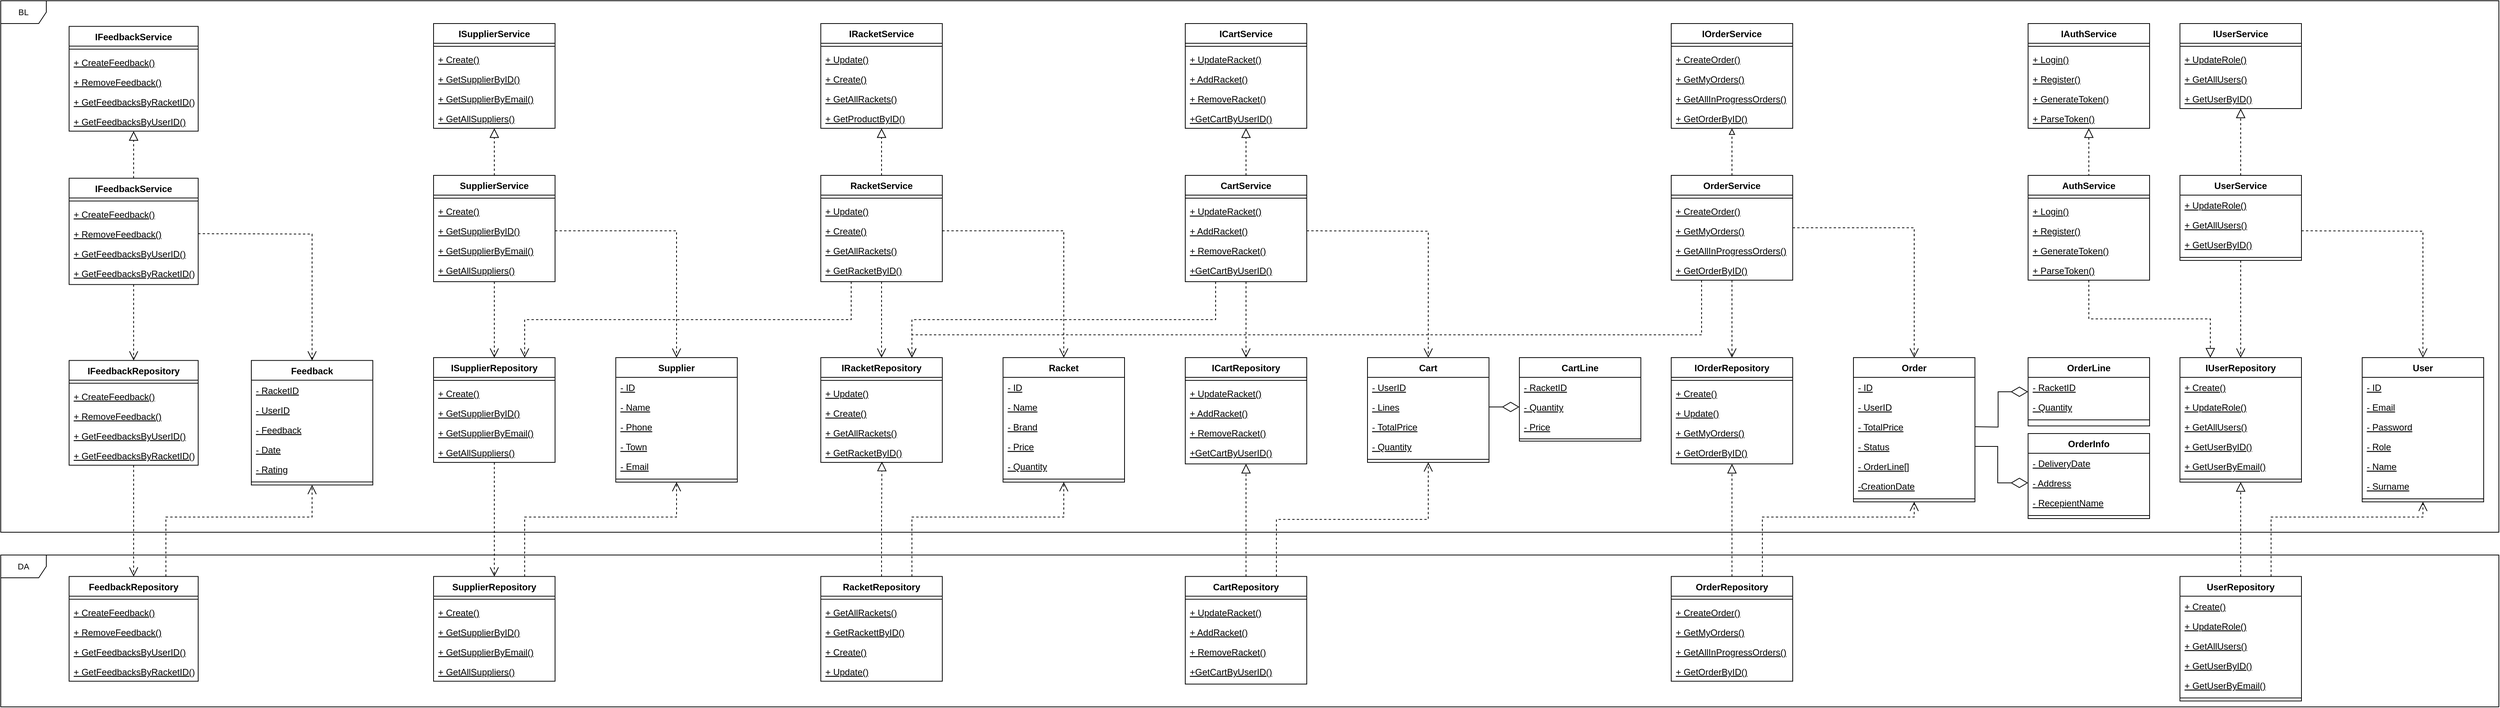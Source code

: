 <mxfile version="24.5.3" type="device">
  <diagram id="C5RBs43oDa-KdzZeNtuy" name="Old">
    <mxGraphModel dx="1477" dy="441" grid="0" gridSize="10" guides="1" tooltips="1" connect="1" arrows="1" fold="1" page="1" pageScale="1" pageWidth="1169" pageHeight="827" math="0" shadow="0">
      <root>
        <mxCell id="WIyWlLk6GJQsqaUBKTNV-0" />
        <mxCell id="WIyWlLk6GJQsqaUBKTNV-1" parent="WIyWlLk6GJQsqaUBKTNV-0" />
        <mxCell id="pIh0lLr5aVEuWvQ1CZ18-2" style="edgeStyle=orthogonalEdgeStyle;rounded=0;orthogonalLoop=1;jettySize=auto;html=1;exitX=0.5;exitY=0;exitDx=0;exitDy=0;entryX=0.5;entryY=1;entryDx=0;entryDy=0;dashed=1;strokeColor=default;align=center;verticalAlign=middle;fontFamily=Helvetica;fontSize=11;fontColor=default;labelBackgroundColor=default;endArrow=block;endFill=0;endSize=10;startSize=10;" parent="WIyWlLk6GJQsqaUBKTNV-1" source="zkfFHV4jXpPFQw0GAbJ--6" target="hDQLbbaS15JgVn0vshfj-0" edge="1">
          <mxGeometry relative="1" as="geometry" />
        </mxCell>
        <mxCell id="aVG776f1OYNpe_4Xu9b4-21" style="edgeStyle=orthogonalEdgeStyle;rounded=0;orthogonalLoop=1;jettySize=auto;html=1;exitX=0.5;exitY=1;exitDx=0;exitDy=0;dashed=1;strokeColor=default;align=center;verticalAlign=middle;fontFamily=Helvetica;fontSize=11;fontColor=default;labelBackgroundColor=default;endArrow=open;endFill=0;endSize=10;startSize=10;" parent="WIyWlLk6GJQsqaUBKTNV-1" source="zkfFHV4jXpPFQw0GAbJ--6" target="51ml1QiSwezSpFaQSZXs-0" edge="1">
          <mxGeometry relative="1" as="geometry" />
        </mxCell>
        <mxCell id="18FlEJR0l8343a3CIcvj-31" style="edgeStyle=orthogonalEdgeStyle;rounded=0;orthogonalLoop=1;jettySize=auto;html=1;exitX=0.25;exitY=1;exitDx=0;exitDy=0;entryX=0.75;entryY=0;entryDx=0;entryDy=0;dashed=1;endArrow=open;endFill=0;endSize=10;startSize=10;" parent="WIyWlLk6GJQsqaUBKTNV-1" source="zkfFHV4jXpPFQw0GAbJ--6" target="18FlEJR0l8343a3CIcvj-6" edge="1">
          <mxGeometry relative="1" as="geometry" />
        </mxCell>
        <mxCell id="zkfFHV4jXpPFQw0GAbJ--6" value="RacketService" style="swimlane;fontStyle=1;align=center;verticalAlign=top;childLayout=stackLayout;horizontal=1;startSize=26;horizontalStack=0;resizeParent=1;resizeLast=0;collapsible=1;marginBottom=0;rounded=0;shadow=0;strokeWidth=1;" parent="WIyWlLk6GJQsqaUBKTNV-1" vertex="1">
          <mxGeometry x="110" y="270" width="160" height="140" as="geometry">
            <mxRectangle x="130" y="380" width="160" height="26" as="alternateBounds" />
          </mxGeometry>
        </mxCell>
        <mxCell id="zkfFHV4jXpPFQw0GAbJ--9" value="" style="line;html=1;strokeWidth=1;align=left;verticalAlign=middle;spacingTop=-1;spacingLeft=3;spacingRight=3;rotatable=0;labelPosition=right;points=[];portConstraint=eastwest;" parent="zkfFHV4jXpPFQw0GAbJ--6" vertex="1">
          <mxGeometry y="26" width="160" height="8" as="geometry" />
        </mxCell>
        <mxCell id="aVG776f1OYNpe_4Xu9b4-2" value="+ Update()" style="text;align=left;verticalAlign=top;spacingLeft=4;spacingRight=4;overflow=hidden;rotatable=0;points=[[0,0.5],[1,0.5]];portConstraint=eastwest;fontStyle=4" parent="zkfFHV4jXpPFQw0GAbJ--6" vertex="1">
          <mxGeometry y="34" width="160" height="26" as="geometry" />
        </mxCell>
        <mxCell id="aVG776f1OYNpe_4Xu9b4-1" value="+ Create()" style="text;align=left;verticalAlign=top;spacingLeft=4;spacingRight=4;overflow=hidden;rotatable=0;points=[[0,0.5],[1,0.5]];portConstraint=eastwest;fontStyle=4" parent="zkfFHV4jXpPFQw0GAbJ--6" vertex="1">
          <mxGeometry y="60" width="160" height="26" as="geometry" />
        </mxCell>
        <mxCell id="zkfFHV4jXpPFQw0GAbJ--10" value="+ GetAllRackets()" style="text;align=left;verticalAlign=top;spacingLeft=4;spacingRight=4;overflow=hidden;rotatable=0;points=[[0,0.5],[1,0.5]];portConstraint=eastwest;fontStyle=4" parent="zkfFHV4jXpPFQw0GAbJ--6" vertex="1">
          <mxGeometry y="86" width="160" height="26" as="geometry" />
        </mxCell>
        <mxCell id="aVG776f1OYNpe_4Xu9b4-0" value="+ GetRacketByID()" style="text;align=left;verticalAlign=top;spacingLeft=4;spacingRight=4;overflow=hidden;rotatable=0;points=[[0,0.5],[1,0.5]];portConstraint=eastwest;fontStyle=4" parent="zkfFHV4jXpPFQw0GAbJ--6" vertex="1">
          <mxGeometry y="112" width="160" height="26" as="geometry" />
        </mxCell>
        <mxCell id="hDQLbbaS15JgVn0vshfj-22" style="edgeStyle=orthogonalEdgeStyle;rounded=0;orthogonalLoop=1;jettySize=auto;html=1;exitX=0.5;exitY=0;exitDx=0;exitDy=0;entryX=0.5;entryY=1;entryDx=0;entryDy=0;dashed=1;strokeColor=default;align=center;verticalAlign=middle;fontFamily=Helvetica;fontSize=11;fontColor=default;labelBackgroundColor=default;endArrow=block;endFill=0;endSize=10;" parent="WIyWlLk6GJQsqaUBKTNV-1" source="7nJVIRlUvlbPXpXhSvH8-0" target="hDQLbbaS15JgVn0vshfj-4" edge="1">
          <mxGeometry relative="1" as="geometry" />
        </mxCell>
        <mxCell id="pIh0lLr5aVEuWvQ1CZ18-3" style="edgeStyle=orthogonalEdgeStyle;rounded=0;orthogonalLoop=1;jettySize=auto;html=1;exitX=0.5;exitY=1;exitDx=0;exitDy=0;dashed=1;strokeColor=default;align=center;verticalAlign=middle;fontFamily=Helvetica;fontSize=11;fontColor=default;labelBackgroundColor=default;endArrow=open;endFill=0;endSize=10;" parent="WIyWlLk6GJQsqaUBKTNV-1" source="7nJVIRlUvlbPXpXhSvH8-0" target="51ml1QiSwezSpFaQSZXs-4" edge="1">
          <mxGeometry relative="1" as="geometry" />
        </mxCell>
        <mxCell id="7nJVIRlUvlbPXpXhSvH8-0" value="UserService" style="swimlane;fontStyle=1;align=center;verticalAlign=top;childLayout=stackLayout;horizontal=1;startSize=26;horizontalStack=0;resizeParent=1;resizeLast=0;collapsible=1;marginBottom=0;rounded=0;shadow=0;strokeWidth=1;" parent="WIyWlLk6GJQsqaUBKTNV-1" vertex="1">
          <mxGeometry x="1900" y="270" width="160" height="112" as="geometry">
            <mxRectangle x="130" y="380" width="160" height="26" as="alternateBounds" />
          </mxGeometry>
        </mxCell>
        <mxCell id="18FlEJR0l8343a3CIcvj-64" value="+ UpdateRole()" style="text;align=left;verticalAlign=top;spacingLeft=4;spacingRight=4;overflow=hidden;rotatable=0;points=[[0,0.5],[1,0.5]];portConstraint=eastwest;fontStyle=4" parent="7nJVIRlUvlbPXpXhSvH8-0" vertex="1">
          <mxGeometry y="26" width="160" height="26" as="geometry" />
        </mxCell>
        <mxCell id="18FlEJR0l8343a3CIcvj-65" value="+ GetAllUsers()" style="text;align=left;verticalAlign=top;spacingLeft=4;spacingRight=4;overflow=hidden;rotatable=0;points=[[0,0.5],[1,0.5]];portConstraint=eastwest;fontStyle=4" parent="7nJVIRlUvlbPXpXhSvH8-0" vertex="1">
          <mxGeometry y="52" width="160" height="26" as="geometry" />
        </mxCell>
        <mxCell id="18FlEJR0l8343a3CIcvj-66" value="+ GetUserByID()" style="text;align=left;verticalAlign=top;spacingLeft=4;spacingRight=4;overflow=hidden;rotatable=0;points=[[0,0.5],[1,0.5]];portConstraint=eastwest;fontStyle=4" parent="7nJVIRlUvlbPXpXhSvH8-0" vertex="1">
          <mxGeometry y="78" width="160" height="26" as="geometry" />
        </mxCell>
        <mxCell id="7nJVIRlUvlbPXpXhSvH8-2" value="" style="line;html=1;strokeWidth=1;align=left;verticalAlign=middle;spacingTop=-1;spacingLeft=3;spacingRight=3;rotatable=0;labelPosition=right;points=[];portConstraint=eastwest;" parent="7nJVIRlUvlbPXpXhSvH8-0" vertex="1">
          <mxGeometry y="104" width="160" height="8" as="geometry" />
        </mxCell>
        <mxCell id="pIh0lLr5aVEuWvQ1CZ18-1" style="edgeStyle=orthogonalEdgeStyle;rounded=0;orthogonalLoop=1;jettySize=auto;html=1;exitX=0.5;exitY=0;exitDx=0;exitDy=0;entryX=0.5;entryY=1;entryDx=0;entryDy=0;dashed=1;strokeColor=default;align=center;verticalAlign=middle;fontFamily=Helvetica;fontSize=11;fontColor=default;labelBackgroundColor=default;endArrow=block;endFill=0;endSize=10;startSize=10;" parent="WIyWlLk6GJQsqaUBKTNV-1" source="7nJVIRlUvlbPXpXhSvH8-4" target="hDQLbbaS15JgVn0vshfj-8" edge="1">
          <mxGeometry relative="1" as="geometry" />
        </mxCell>
        <mxCell id="Ep5r2rhVwT2xJlZeftbU-0" style="edgeStyle=orthogonalEdgeStyle;rounded=0;orthogonalLoop=1;jettySize=auto;html=1;exitX=0.5;exitY=1;exitDx=0;exitDy=0;dashed=1;strokeColor=default;align=center;verticalAlign=middle;fontFamily=Helvetica;fontSize=11;fontColor=default;labelBackgroundColor=default;endArrow=open;endFill=0;endSize=10;startSize=10;" parent="WIyWlLk6GJQsqaUBKTNV-1" source="7nJVIRlUvlbPXpXhSvH8-4" target="51ml1QiSwezSpFaQSZXs-8" edge="1">
          <mxGeometry relative="1" as="geometry" />
        </mxCell>
        <mxCell id="18FlEJR0l8343a3CIcvj-53" style="edgeStyle=orthogonalEdgeStyle;rounded=0;orthogonalLoop=1;jettySize=auto;html=1;exitX=0.25;exitY=1;exitDx=0;exitDy=0;entryX=0.75;entryY=0;entryDx=0;entryDy=0;dashed=1;endArrow=open;endFill=0;endSize=10;startSize=10;" parent="WIyWlLk6GJQsqaUBKTNV-1" source="7nJVIRlUvlbPXpXhSvH8-4" target="51ml1QiSwezSpFaQSZXs-0" edge="1">
          <mxGeometry relative="1" as="geometry" />
        </mxCell>
        <mxCell id="7nJVIRlUvlbPXpXhSvH8-4" value="CartService" style="swimlane;fontStyle=1;align=center;verticalAlign=top;childLayout=stackLayout;horizontal=1;startSize=26;horizontalStack=0;resizeParent=1;resizeLast=0;collapsible=1;marginBottom=0;rounded=0;shadow=0;strokeWidth=1;" parent="WIyWlLk6GJQsqaUBKTNV-1" vertex="1">
          <mxGeometry x="590" y="270" width="160" height="140" as="geometry">
            <mxRectangle x="130" y="380" width="160" height="26" as="alternateBounds" />
          </mxGeometry>
        </mxCell>
        <mxCell id="7nJVIRlUvlbPXpXhSvH8-6" value="" style="line;html=1;strokeWidth=1;align=left;verticalAlign=middle;spacingTop=-1;spacingLeft=3;spacingRight=3;rotatable=0;labelPosition=right;points=[];portConstraint=eastwest;" parent="7nJVIRlUvlbPXpXhSvH8-4" vertex="1">
          <mxGeometry y="26" width="160" height="8" as="geometry" />
        </mxCell>
        <mxCell id="18FlEJR0l8343a3CIcvj-37" value="+ UpdateRacket()" style="text;align=left;verticalAlign=top;spacingLeft=4;spacingRight=4;overflow=hidden;rotatable=0;points=[[0,0.5],[1,0.5]];portConstraint=eastwest;fontStyle=4" parent="7nJVIRlUvlbPXpXhSvH8-4" vertex="1">
          <mxGeometry y="34" width="160" height="26" as="geometry" />
        </mxCell>
        <mxCell id="18FlEJR0l8343a3CIcvj-38" value="+ AddRacket()" style="text;align=left;verticalAlign=top;spacingLeft=4;spacingRight=4;overflow=hidden;rotatable=0;points=[[0,0.5],[1,0.5]];portConstraint=eastwest;fontStyle=4" parent="7nJVIRlUvlbPXpXhSvH8-4" vertex="1">
          <mxGeometry y="60" width="160" height="26" as="geometry" />
        </mxCell>
        <mxCell id="18FlEJR0l8343a3CIcvj-39" value="+ RemoveRacket()" style="text;align=left;verticalAlign=top;spacingLeft=4;spacingRight=4;overflow=hidden;rotatable=0;points=[[0,0.5],[1,0.5]];portConstraint=eastwest;fontStyle=4" parent="7nJVIRlUvlbPXpXhSvH8-4" vertex="1">
          <mxGeometry y="86" width="160" height="26" as="geometry" />
        </mxCell>
        <mxCell id="18FlEJR0l8343a3CIcvj-40" value="+GetCartByUserID()" style="text;align=left;verticalAlign=top;spacingLeft=4;spacingRight=4;overflow=hidden;rotatable=0;points=[[0,0.5],[1,0.5]];portConstraint=eastwest;fontStyle=4" parent="7nJVIRlUvlbPXpXhSvH8-4" vertex="1">
          <mxGeometry y="112" width="160" height="26" as="geometry" />
        </mxCell>
        <mxCell id="pIh0lLr5aVEuWvQ1CZ18-0" style="edgeStyle=orthogonalEdgeStyle;rounded=0;orthogonalLoop=1;jettySize=auto;html=1;exitX=0.5;exitY=0;exitDx=0;exitDy=0;entryX=0.5;entryY=1;entryDx=0;entryDy=0;dashed=1;strokeColor=default;align=center;verticalAlign=middle;fontFamily=Helvetica;fontSize=11;fontColor=default;labelBackgroundColor=default;endArrow=block;endFill=0;" parent="WIyWlLk6GJQsqaUBKTNV-1" source="7nJVIRlUvlbPXpXhSvH8-8" target="hDQLbbaS15JgVn0vshfj-12" edge="1">
          <mxGeometry relative="1" as="geometry" />
        </mxCell>
        <mxCell id="bxhZn-yvbYv5LsNtYdoc-3" style="edgeStyle=orthogonalEdgeStyle;rounded=0;orthogonalLoop=1;jettySize=auto;html=1;exitX=0.5;exitY=1;exitDx=0;exitDy=0;entryX=0.5;entryY=0;entryDx=0;entryDy=0;dashed=1;strokeColor=default;align=center;verticalAlign=middle;fontFamily=Helvetica;fontSize=11;fontColor=default;labelBackgroundColor=default;endArrow=open;endFill=0;endSize=10;startSize=10;" parent="WIyWlLk6GJQsqaUBKTNV-1" source="7nJVIRlUvlbPXpXhSvH8-8" target="51ml1QiSwezSpFaQSZXs-12" edge="1">
          <mxGeometry relative="1" as="geometry" />
        </mxCell>
        <mxCell id="bxhZn-yvbYv5LsNtYdoc-4" style="edgeStyle=orthogonalEdgeStyle;rounded=0;orthogonalLoop=1;jettySize=auto;html=1;exitX=0.25;exitY=1;exitDx=0;exitDy=0;entryX=0.75;entryY=0;entryDx=0;entryDy=0;dashed=1;strokeColor=default;align=center;verticalAlign=middle;fontFamily=Helvetica;fontSize=11;fontColor=default;labelBackgroundColor=default;endArrow=open;endFill=0;endSize=10;startSize=10;" parent="WIyWlLk6GJQsqaUBKTNV-1" source="7nJVIRlUvlbPXpXhSvH8-8" target="51ml1QiSwezSpFaQSZXs-0" edge="1">
          <mxGeometry relative="1" as="geometry">
            <Array as="points">
              <mxPoint x="1270" y="480" />
              <mxPoint x="230" y="480" />
            </Array>
          </mxGeometry>
        </mxCell>
        <mxCell id="7nJVIRlUvlbPXpXhSvH8-8" value="OrderService" style="swimlane;fontStyle=1;align=center;verticalAlign=top;childLayout=stackLayout;horizontal=1;startSize=26;horizontalStack=0;resizeParent=1;resizeLast=0;collapsible=1;marginBottom=0;rounded=0;shadow=0;strokeWidth=1;" parent="WIyWlLk6GJQsqaUBKTNV-1" vertex="1">
          <mxGeometry x="1230" y="270" width="160" height="138" as="geometry">
            <mxRectangle x="130" y="380" width="160" height="26" as="alternateBounds" />
          </mxGeometry>
        </mxCell>
        <mxCell id="7nJVIRlUvlbPXpXhSvH8-10" value="" style="line;html=1;strokeWidth=1;align=left;verticalAlign=middle;spacingTop=-1;spacingLeft=3;spacingRight=3;rotatable=0;labelPosition=right;points=[];portConstraint=eastwest;" parent="7nJVIRlUvlbPXpXhSvH8-8" vertex="1">
          <mxGeometry y="26" width="160" height="8" as="geometry" />
        </mxCell>
        <mxCell id="18FlEJR0l8343a3CIcvj-55" value="+ CreateOrder()" style="text;align=left;verticalAlign=top;spacingLeft=4;spacingRight=4;overflow=hidden;rotatable=0;points=[[0,0.5],[1,0.5]];portConstraint=eastwest;fontStyle=4" parent="7nJVIRlUvlbPXpXhSvH8-8" vertex="1">
          <mxGeometry y="34" width="160" height="26" as="geometry" />
        </mxCell>
        <mxCell id="18FlEJR0l8343a3CIcvj-56" value="+ GetMyOrders()" style="text;align=left;verticalAlign=top;spacingLeft=4;spacingRight=4;overflow=hidden;rotatable=0;points=[[0,0.5],[1,0.5]];portConstraint=eastwest;fontStyle=4" parent="7nJVIRlUvlbPXpXhSvH8-8" vertex="1">
          <mxGeometry y="60" width="160" height="26" as="geometry" />
        </mxCell>
        <mxCell id="18FlEJR0l8343a3CIcvj-57" value="+ GetAllInProgressOrders()" style="text;align=left;verticalAlign=top;spacingLeft=4;spacingRight=4;overflow=hidden;rotatable=0;points=[[0,0.5],[1,0.5]];portConstraint=eastwest;fontStyle=4" parent="7nJVIRlUvlbPXpXhSvH8-8" vertex="1">
          <mxGeometry y="86" width="160" height="26" as="geometry" />
        </mxCell>
        <mxCell id="18FlEJR0l8343a3CIcvj-58" value="+ GetOrderByID()" style="text;align=left;verticalAlign=top;spacingLeft=4;spacingRight=4;overflow=hidden;rotatable=0;points=[[0,0.5],[1,0.5]];portConstraint=eastwest;fontStyle=4" parent="7nJVIRlUvlbPXpXhSvH8-8" vertex="1">
          <mxGeometry y="112" width="160" height="26" as="geometry" />
        </mxCell>
        <mxCell id="51ml1QiSwezSpFaQSZXs-0" value="IRacketRepository" style="swimlane;fontStyle=1;align=center;verticalAlign=top;childLayout=stackLayout;horizontal=1;startSize=26;horizontalStack=0;resizeParent=1;resizeLast=0;collapsible=1;marginBottom=0;rounded=0;shadow=0;strokeWidth=1;" parent="WIyWlLk6GJQsqaUBKTNV-1" vertex="1">
          <mxGeometry x="110" y="510" width="160" height="138" as="geometry">
            <mxRectangle x="130" y="380" width="160" height="26" as="alternateBounds" />
          </mxGeometry>
        </mxCell>
        <mxCell id="51ml1QiSwezSpFaQSZXs-2" value="" style="line;html=1;strokeWidth=1;align=left;verticalAlign=middle;spacingTop=-1;spacingLeft=3;spacingRight=3;rotatable=0;labelPosition=right;points=[];portConstraint=eastwest;" parent="51ml1QiSwezSpFaQSZXs-0" vertex="1">
          <mxGeometry y="26" width="160" height="8" as="geometry" />
        </mxCell>
        <mxCell id="aVG776f1OYNpe_4Xu9b4-19" value="+ Update()" style="text;align=left;verticalAlign=top;spacingLeft=4;spacingRight=4;overflow=hidden;rotatable=0;points=[[0,0.5],[1,0.5]];portConstraint=eastwest;fontStyle=4" parent="51ml1QiSwezSpFaQSZXs-0" vertex="1">
          <mxGeometry y="34" width="160" height="26" as="geometry" />
        </mxCell>
        <mxCell id="aVG776f1OYNpe_4Xu9b4-18" value="+ Create()" style="text;align=left;verticalAlign=top;spacingLeft=4;spacingRight=4;overflow=hidden;rotatable=0;points=[[0,0.5],[1,0.5]];portConstraint=eastwest;fontStyle=4" parent="51ml1QiSwezSpFaQSZXs-0" vertex="1">
          <mxGeometry y="60" width="160" height="26" as="geometry" />
        </mxCell>
        <mxCell id="aVG776f1OYNpe_4Xu9b4-16" value="+ GetAllRackets()" style="text;align=left;verticalAlign=top;spacingLeft=4;spacingRight=4;overflow=hidden;rotatable=0;points=[[0,0.5],[1,0.5]];portConstraint=eastwest;fontStyle=4" parent="51ml1QiSwezSpFaQSZXs-0" vertex="1">
          <mxGeometry y="86" width="160" height="26" as="geometry" />
        </mxCell>
        <mxCell id="aVG776f1OYNpe_4Xu9b4-17" value="+ GetRacketByID()" style="text;align=left;verticalAlign=top;spacingLeft=4;spacingRight=4;overflow=hidden;rotatable=0;points=[[0,0.5],[1,0.5]];portConstraint=eastwest;fontStyle=4" parent="51ml1QiSwezSpFaQSZXs-0" vertex="1">
          <mxGeometry y="112" width="160" height="26" as="geometry" />
        </mxCell>
        <mxCell id="51ml1QiSwezSpFaQSZXs-4" value="IUserRepository" style="swimlane;fontStyle=1;align=center;verticalAlign=top;childLayout=stackLayout;horizontal=1;startSize=26;horizontalStack=0;resizeParent=1;resizeLast=0;collapsible=1;marginBottom=0;rounded=0;shadow=0;strokeWidth=1;" parent="WIyWlLk6GJQsqaUBKTNV-1" vertex="1">
          <mxGeometry x="1900" y="510" width="160" height="164" as="geometry">
            <mxRectangle x="130" y="380" width="160" height="26" as="alternateBounds" />
          </mxGeometry>
        </mxCell>
        <mxCell id="18FlEJR0l8343a3CIcvj-71" value="+ Create()" style="text;align=left;verticalAlign=top;spacingLeft=4;spacingRight=4;overflow=hidden;rotatable=0;points=[[0,0.5],[1,0.5]];portConstraint=eastwest;fontStyle=4" parent="51ml1QiSwezSpFaQSZXs-4" vertex="1">
          <mxGeometry y="26" width="160" height="26" as="geometry" />
        </mxCell>
        <mxCell id="18FlEJR0l8343a3CIcvj-67" value="+ UpdateRole()" style="text;align=left;verticalAlign=top;spacingLeft=4;spacingRight=4;overflow=hidden;rotatable=0;points=[[0,0.5],[1,0.5]];portConstraint=eastwest;fontStyle=4" parent="51ml1QiSwezSpFaQSZXs-4" vertex="1">
          <mxGeometry y="52" width="160" height="26" as="geometry" />
        </mxCell>
        <mxCell id="18FlEJR0l8343a3CIcvj-68" value="+ GetAllUsers()" style="text;align=left;verticalAlign=top;spacingLeft=4;spacingRight=4;overflow=hidden;rotatable=0;points=[[0,0.5],[1,0.5]];portConstraint=eastwest;fontStyle=4" parent="51ml1QiSwezSpFaQSZXs-4" vertex="1">
          <mxGeometry y="78" width="160" height="26" as="geometry" />
        </mxCell>
        <mxCell id="18FlEJR0l8343a3CIcvj-69" value="+ GetUserByID()" style="text;align=left;verticalAlign=top;spacingLeft=4;spacingRight=4;overflow=hidden;rotatable=0;points=[[0,0.5],[1,0.5]];portConstraint=eastwest;fontStyle=4" parent="51ml1QiSwezSpFaQSZXs-4" vertex="1">
          <mxGeometry y="104" width="160" height="26" as="geometry" />
        </mxCell>
        <mxCell id="18FlEJR0l8343a3CIcvj-70" value="+ GetUserByEmail()" style="text;align=left;verticalAlign=top;spacingLeft=4;spacingRight=4;overflow=hidden;rotatable=0;points=[[0,0.5],[1,0.5]];portConstraint=eastwest;fontStyle=4" parent="51ml1QiSwezSpFaQSZXs-4" vertex="1">
          <mxGeometry y="130" width="160" height="26" as="geometry" />
        </mxCell>
        <mxCell id="51ml1QiSwezSpFaQSZXs-6" value="" style="line;html=1;strokeWidth=1;align=left;verticalAlign=middle;spacingTop=-1;spacingLeft=3;spacingRight=3;rotatable=0;labelPosition=right;points=[];portConstraint=eastwest;" parent="51ml1QiSwezSpFaQSZXs-4" vertex="1">
          <mxGeometry y="156" width="160" height="8" as="geometry" />
        </mxCell>
        <mxCell id="51ml1QiSwezSpFaQSZXs-8" value="ICartRepository" style="swimlane;fontStyle=1;align=center;verticalAlign=top;childLayout=stackLayout;horizontal=1;startSize=26;horizontalStack=0;resizeParent=1;resizeLast=0;collapsible=1;marginBottom=0;rounded=0;shadow=0;strokeWidth=1;" parent="WIyWlLk6GJQsqaUBKTNV-1" vertex="1">
          <mxGeometry x="590" y="510" width="160" height="140" as="geometry">
            <mxRectangle x="130" y="380" width="160" height="26" as="alternateBounds" />
          </mxGeometry>
        </mxCell>
        <mxCell id="51ml1QiSwezSpFaQSZXs-10" value="" style="line;html=1;strokeWidth=1;align=left;verticalAlign=middle;spacingTop=-1;spacingLeft=3;spacingRight=3;rotatable=0;labelPosition=right;points=[];portConstraint=eastwest;" parent="51ml1QiSwezSpFaQSZXs-8" vertex="1">
          <mxGeometry y="26" width="160" height="8" as="geometry" />
        </mxCell>
        <mxCell id="18FlEJR0l8343a3CIcvj-41" value="+ UpdateRacket()" style="text;align=left;verticalAlign=top;spacingLeft=4;spacingRight=4;overflow=hidden;rotatable=0;points=[[0,0.5],[1,0.5]];portConstraint=eastwest;fontStyle=4" parent="51ml1QiSwezSpFaQSZXs-8" vertex="1">
          <mxGeometry y="34" width="160" height="26" as="geometry" />
        </mxCell>
        <mxCell id="18FlEJR0l8343a3CIcvj-42" value="+ AddRacket()" style="text;align=left;verticalAlign=top;spacingLeft=4;spacingRight=4;overflow=hidden;rotatable=0;points=[[0,0.5],[1,0.5]];portConstraint=eastwest;fontStyle=4" parent="51ml1QiSwezSpFaQSZXs-8" vertex="1">
          <mxGeometry y="60" width="160" height="26" as="geometry" />
        </mxCell>
        <mxCell id="18FlEJR0l8343a3CIcvj-43" value="+ RemoveRacket()" style="text;align=left;verticalAlign=top;spacingLeft=4;spacingRight=4;overflow=hidden;rotatable=0;points=[[0,0.5],[1,0.5]];portConstraint=eastwest;fontStyle=4" parent="51ml1QiSwezSpFaQSZXs-8" vertex="1">
          <mxGeometry y="86" width="160" height="26" as="geometry" />
        </mxCell>
        <mxCell id="18FlEJR0l8343a3CIcvj-44" value="+GetCartByUserID()" style="text;align=left;verticalAlign=top;spacingLeft=4;spacingRight=4;overflow=hidden;rotatable=0;points=[[0,0.5],[1,0.5]];portConstraint=eastwest;fontStyle=4" parent="51ml1QiSwezSpFaQSZXs-8" vertex="1">
          <mxGeometry y="112" width="160" height="26" as="geometry" />
        </mxCell>
        <mxCell id="51ml1QiSwezSpFaQSZXs-12" value="IOrderRepository" style="swimlane;fontStyle=1;align=center;verticalAlign=top;childLayout=stackLayout;horizontal=1;startSize=26;horizontalStack=0;resizeParent=1;resizeLast=0;collapsible=1;marginBottom=0;rounded=0;shadow=0;strokeWidth=1;" parent="WIyWlLk6GJQsqaUBKTNV-1" vertex="1">
          <mxGeometry x="1230" y="510" width="160" height="140" as="geometry">
            <mxRectangle x="130" y="380" width="160" height="26" as="alternateBounds" />
          </mxGeometry>
        </mxCell>
        <mxCell id="51ml1QiSwezSpFaQSZXs-14" value="" style="line;html=1;strokeWidth=1;align=left;verticalAlign=middle;spacingTop=-1;spacingLeft=3;spacingRight=3;rotatable=0;labelPosition=right;points=[];portConstraint=eastwest;" parent="51ml1QiSwezSpFaQSZXs-12" vertex="1">
          <mxGeometry y="26" width="160" height="8" as="geometry" />
        </mxCell>
        <mxCell id="51ml1QiSwezSpFaQSZXs-15" value="+ Create()" style="text;align=left;verticalAlign=top;spacingLeft=4;spacingRight=4;overflow=hidden;rotatable=0;points=[[0,0.5],[1,0.5]];portConstraint=eastwest;fontStyle=4" parent="51ml1QiSwezSpFaQSZXs-12" vertex="1">
          <mxGeometry y="34" width="160" height="26" as="geometry" />
        </mxCell>
        <mxCell id="bxhZn-yvbYv5LsNtYdoc-9" value="+ Update()" style="text;align=left;verticalAlign=top;spacingLeft=4;spacingRight=4;overflow=hidden;rotatable=0;points=[[0,0.5],[1,0.5]];portConstraint=eastwest;fontStyle=4" parent="51ml1QiSwezSpFaQSZXs-12" vertex="1">
          <mxGeometry y="60" width="160" height="26" as="geometry" />
        </mxCell>
        <mxCell id="bxhZn-yvbYv5LsNtYdoc-12" value="+ GetMyOrders()" style="text;align=left;verticalAlign=top;spacingLeft=4;spacingRight=4;overflow=hidden;rotatable=0;points=[[0,0.5],[1,0.5]];portConstraint=eastwest;fontStyle=4" parent="51ml1QiSwezSpFaQSZXs-12" vertex="1">
          <mxGeometry y="86" width="160" height="26" as="geometry" />
        </mxCell>
        <mxCell id="bxhZn-yvbYv5LsNtYdoc-11" value="+ GetOrderByID()" style="text;align=left;verticalAlign=top;spacingLeft=4;spacingRight=4;overflow=hidden;rotatable=0;points=[[0,0.5],[1,0.5]];portConstraint=eastwest;fontStyle=4" parent="51ml1QiSwezSpFaQSZXs-12" vertex="1">
          <mxGeometry y="112" width="160" height="26" as="geometry" />
        </mxCell>
        <mxCell id="hDQLbbaS15JgVn0vshfj-21" style="edgeStyle=orthogonalEdgeStyle;rounded=0;orthogonalLoop=1;jettySize=auto;html=1;exitX=0.5;exitY=0;exitDx=0;exitDy=0;entryX=0.5;entryY=1;entryDx=0;entryDy=0;dashed=1;endArrow=block;endFill=0;" parent="WIyWlLk6GJQsqaUBKTNV-1" edge="1">
          <mxGeometry relative="1" as="geometry">
            <mxPoint x="1010" y="310" as="targetPoint" />
          </mxGeometry>
        </mxCell>
        <mxCell id="hDQLbbaS15JgVn0vshfj-0" value="IRacketService" style="swimlane;fontStyle=1;align=center;verticalAlign=top;childLayout=stackLayout;horizontal=1;startSize=26;horizontalStack=0;resizeParent=1;resizeLast=0;collapsible=1;marginBottom=0;rounded=0;shadow=0;strokeWidth=1;" parent="WIyWlLk6GJQsqaUBKTNV-1" vertex="1">
          <mxGeometry x="110" y="70" width="160" height="138" as="geometry">
            <mxRectangle x="130" y="380" width="160" height="26" as="alternateBounds" />
          </mxGeometry>
        </mxCell>
        <mxCell id="hDQLbbaS15JgVn0vshfj-2" value="" style="line;html=1;strokeWidth=1;align=left;verticalAlign=middle;spacingTop=-1;spacingLeft=3;spacingRight=3;rotatable=0;labelPosition=right;points=[];portConstraint=eastwest;" parent="hDQLbbaS15JgVn0vshfj-0" vertex="1">
          <mxGeometry y="26" width="160" height="8" as="geometry" />
        </mxCell>
        <mxCell id="aVG776f1OYNpe_4Xu9b4-6" value="+ Update()" style="text;align=left;verticalAlign=top;spacingLeft=4;spacingRight=4;overflow=hidden;rotatable=0;points=[[0,0.5],[1,0.5]];portConstraint=eastwest;fontStyle=4" parent="hDQLbbaS15JgVn0vshfj-0" vertex="1">
          <mxGeometry y="34" width="160" height="26" as="geometry" />
        </mxCell>
        <mxCell id="aVG776f1OYNpe_4Xu9b4-5" value="+ Create()" style="text;align=left;verticalAlign=top;spacingLeft=4;spacingRight=4;overflow=hidden;rotatable=0;points=[[0,0.5],[1,0.5]];portConstraint=eastwest;fontStyle=4" parent="hDQLbbaS15JgVn0vshfj-0" vertex="1">
          <mxGeometry y="60" width="160" height="26" as="geometry" />
        </mxCell>
        <mxCell id="aVG776f1OYNpe_4Xu9b4-3" value="+ GetAllRackets()" style="text;align=left;verticalAlign=top;spacingLeft=4;spacingRight=4;overflow=hidden;rotatable=0;points=[[0,0.5],[1,0.5]];portConstraint=eastwest;fontStyle=4" parent="hDQLbbaS15JgVn0vshfj-0" vertex="1">
          <mxGeometry y="86" width="160" height="26" as="geometry" />
        </mxCell>
        <mxCell id="aVG776f1OYNpe_4Xu9b4-4" value="+ GetProductByID()" style="text;align=left;verticalAlign=top;spacingLeft=4;spacingRight=4;overflow=hidden;rotatable=0;points=[[0,0.5],[1,0.5]];portConstraint=eastwest;fontStyle=4" parent="hDQLbbaS15JgVn0vshfj-0" vertex="1">
          <mxGeometry y="112" width="160" height="26" as="geometry" />
        </mxCell>
        <mxCell id="hDQLbbaS15JgVn0vshfj-4" value="IUserService" style="swimlane;fontStyle=1;align=center;verticalAlign=top;childLayout=stackLayout;horizontal=1;startSize=26;horizontalStack=0;resizeParent=1;resizeLast=0;collapsible=1;marginBottom=0;rounded=0;shadow=0;strokeWidth=1;" parent="WIyWlLk6GJQsqaUBKTNV-1" vertex="1">
          <mxGeometry x="1900" y="70" width="160" height="112" as="geometry">
            <mxRectangle x="130" y="380" width="160" height="26" as="alternateBounds" />
          </mxGeometry>
        </mxCell>
        <mxCell id="hDQLbbaS15JgVn0vshfj-6" value="" style="line;html=1;strokeWidth=1;align=left;verticalAlign=middle;spacingTop=-1;spacingLeft=3;spacingRight=3;rotatable=0;labelPosition=right;points=[];portConstraint=eastwest;" parent="hDQLbbaS15JgVn0vshfj-4" vertex="1">
          <mxGeometry y="26" width="160" height="8" as="geometry" />
        </mxCell>
        <mxCell id="hDQLbbaS15JgVn0vshfj-7" value="+ UpdateRole()" style="text;align=left;verticalAlign=top;spacingLeft=4;spacingRight=4;overflow=hidden;rotatable=0;points=[[0,0.5],[1,0.5]];portConstraint=eastwest;fontStyle=4" parent="hDQLbbaS15JgVn0vshfj-4" vertex="1">
          <mxGeometry y="34" width="160" height="26" as="geometry" />
        </mxCell>
        <mxCell id="lOFDa43hv-GlPolKp7jc-0" value="+ GetAllUsers()" style="text;align=left;verticalAlign=top;spacingLeft=4;spacingRight=4;overflow=hidden;rotatable=0;points=[[0,0.5],[1,0.5]];portConstraint=eastwest;fontStyle=4" parent="hDQLbbaS15JgVn0vshfj-4" vertex="1">
          <mxGeometry y="60" width="160" height="26" as="geometry" />
        </mxCell>
        <mxCell id="lOFDa43hv-GlPolKp7jc-1" value="+ GetUserByID()" style="text;align=left;verticalAlign=top;spacingLeft=4;spacingRight=4;overflow=hidden;rotatable=0;points=[[0,0.5],[1,0.5]];portConstraint=eastwest;fontStyle=4" parent="hDQLbbaS15JgVn0vshfj-4" vertex="1">
          <mxGeometry y="86" width="160" height="26" as="geometry" />
        </mxCell>
        <mxCell id="hDQLbbaS15JgVn0vshfj-8" value="ICartService" style="swimlane;fontStyle=1;align=center;verticalAlign=top;childLayout=stackLayout;horizontal=1;startSize=26;horizontalStack=0;resizeParent=1;resizeLast=0;collapsible=1;marginBottom=0;rounded=0;shadow=0;strokeWidth=1;" parent="WIyWlLk6GJQsqaUBKTNV-1" vertex="1">
          <mxGeometry x="590" y="70" width="160" height="138" as="geometry">
            <mxRectangle x="130" y="380" width="160" height="26" as="alternateBounds" />
          </mxGeometry>
        </mxCell>
        <mxCell id="hDQLbbaS15JgVn0vshfj-10" value="" style="line;html=1;strokeWidth=1;align=left;verticalAlign=middle;spacingTop=-1;spacingLeft=3;spacingRight=3;rotatable=0;labelPosition=right;points=[];portConstraint=eastwest;" parent="hDQLbbaS15JgVn0vshfj-8" vertex="1">
          <mxGeometry y="26" width="160" height="8" as="geometry" />
        </mxCell>
        <mxCell id="18FlEJR0l8343a3CIcvj-32" value="+ UpdateRacket()" style="text;align=left;verticalAlign=top;spacingLeft=4;spacingRight=4;overflow=hidden;rotatable=0;points=[[0,0.5],[1,0.5]];portConstraint=eastwest;fontStyle=4" parent="hDQLbbaS15JgVn0vshfj-8" vertex="1">
          <mxGeometry y="34" width="160" height="26" as="geometry" />
        </mxCell>
        <mxCell id="hDQLbbaS15JgVn0vshfj-11" value="+ AddRacket()" style="text;align=left;verticalAlign=top;spacingLeft=4;spacingRight=4;overflow=hidden;rotatable=0;points=[[0,0.5],[1,0.5]];portConstraint=eastwest;fontStyle=4" parent="hDQLbbaS15JgVn0vshfj-8" vertex="1">
          <mxGeometry y="60" width="160" height="26" as="geometry" />
        </mxCell>
        <mxCell id="XEUJ_CyPRsDhsfIqvARe-0" value="+ RemoveRacket()" style="text;align=left;verticalAlign=top;spacingLeft=4;spacingRight=4;overflow=hidden;rotatable=0;points=[[0,0.5],[1,0.5]];portConstraint=eastwest;fontStyle=4" parent="hDQLbbaS15JgVn0vshfj-8" vertex="1">
          <mxGeometry y="86" width="160" height="26" as="geometry" />
        </mxCell>
        <mxCell id="XEUJ_CyPRsDhsfIqvARe-1" value="+GetCartByUserID()" style="text;align=left;verticalAlign=top;spacingLeft=4;spacingRight=4;overflow=hidden;rotatable=0;points=[[0,0.5],[1,0.5]];portConstraint=eastwest;fontStyle=4" parent="hDQLbbaS15JgVn0vshfj-8" vertex="1">
          <mxGeometry y="112" width="160" height="26" as="geometry" />
        </mxCell>
        <mxCell id="hDQLbbaS15JgVn0vshfj-12" value="IOrderService" style="swimlane;fontStyle=1;align=center;verticalAlign=top;childLayout=stackLayout;horizontal=1;startSize=26;horizontalStack=0;resizeParent=1;resizeLast=0;collapsible=1;marginBottom=0;rounded=0;shadow=0;strokeWidth=1;" parent="WIyWlLk6GJQsqaUBKTNV-1" vertex="1">
          <mxGeometry x="1230" y="70" width="160" height="138" as="geometry">
            <mxRectangle x="130" y="380" width="160" height="26" as="alternateBounds" />
          </mxGeometry>
        </mxCell>
        <mxCell id="hDQLbbaS15JgVn0vshfj-14" value="" style="line;html=1;strokeWidth=1;align=left;verticalAlign=middle;spacingTop=-1;spacingLeft=3;spacingRight=3;rotatable=0;labelPosition=right;points=[];portConstraint=eastwest;" parent="hDQLbbaS15JgVn0vshfj-12" vertex="1">
          <mxGeometry y="26" width="160" height="8" as="geometry" />
        </mxCell>
        <mxCell id="hDQLbbaS15JgVn0vshfj-15" value="+ CreateOrder()" style="text;align=left;verticalAlign=top;spacingLeft=4;spacingRight=4;overflow=hidden;rotatable=0;points=[[0,0.5],[1,0.5]];portConstraint=eastwest;fontStyle=4" parent="hDQLbbaS15JgVn0vshfj-12" vertex="1">
          <mxGeometry y="34" width="160" height="26" as="geometry" />
        </mxCell>
        <mxCell id="bxhZn-yvbYv5LsNtYdoc-1" value="+ GetMyOrders()" style="text;align=left;verticalAlign=top;spacingLeft=4;spacingRight=4;overflow=hidden;rotatable=0;points=[[0,0.5],[1,0.5]];portConstraint=eastwest;fontStyle=4" parent="hDQLbbaS15JgVn0vshfj-12" vertex="1">
          <mxGeometry y="60" width="160" height="26" as="geometry" />
        </mxCell>
        <mxCell id="bxhZn-yvbYv5LsNtYdoc-2" value="+ GetAllInProgressOrders()" style="text;align=left;verticalAlign=top;spacingLeft=4;spacingRight=4;overflow=hidden;rotatable=0;points=[[0,0.5],[1,0.5]];portConstraint=eastwest;fontStyle=4" parent="hDQLbbaS15JgVn0vshfj-12" vertex="1">
          <mxGeometry y="86" width="160" height="26" as="geometry" />
        </mxCell>
        <mxCell id="18FlEJR0l8343a3CIcvj-54" value="+ GetOrderByID()" style="text;align=left;verticalAlign=top;spacingLeft=4;spacingRight=4;overflow=hidden;rotatable=0;points=[[0,0.5],[1,0.5]];portConstraint=eastwest;fontStyle=4" parent="hDQLbbaS15JgVn0vshfj-12" vertex="1">
          <mxGeometry y="112" width="160" height="26" as="geometry" />
        </mxCell>
        <mxCell id="_p9ZYEmZa9rA32jLw-AS-15" style="edgeStyle=orthogonalEdgeStyle;rounded=0;orthogonalLoop=1;jettySize=auto;html=1;exitX=0.75;exitY=0;exitDx=0;exitDy=0;entryX=0.5;entryY=1;entryDx=0;entryDy=0;endArrow=open;endFill=0;dashed=1;endSize=10;startSize=10;" parent="WIyWlLk6GJQsqaUBKTNV-1" source="Zz6F_vYYsevLmO8efnMT-0" target="_p9ZYEmZa9rA32jLw-AS-7" edge="1">
          <mxGeometry relative="1" as="geometry">
            <Array as="points">
              <mxPoint x="230" y="720" />
              <mxPoint x="430" y="720" />
            </Array>
          </mxGeometry>
        </mxCell>
        <mxCell id="Zz6F_vYYsevLmO8efnMT-0" value="RacketRepository" style="swimlane;fontStyle=1;align=center;verticalAlign=top;childLayout=stackLayout;horizontal=1;startSize=26;horizontalStack=0;resizeParent=1;resizeLast=0;collapsible=1;marginBottom=0;rounded=0;shadow=0;strokeWidth=1;" parent="WIyWlLk6GJQsqaUBKTNV-1" vertex="1">
          <mxGeometry x="110" y="798.25" width="160" height="138" as="geometry">
            <mxRectangle x="130" y="380" width="160" height="26" as="alternateBounds" />
          </mxGeometry>
        </mxCell>
        <mxCell id="Zz6F_vYYsevLmO8efnMT-1" value="" style="line;html=1;strokeWidth=1;align=left;verticalAlign=middle;spacingTop=-1;spacingLeft=3;spacingRight=3;rotatable=0;labelPosition=right;points=[];portConstraint=eastwest;" parent="Zz6F_vYYsevLmO8efnMT-0" vertex="1">
          <mxGeometry y="26" width="160" height="8" as="geometry" />
        </mxCell>
        <mxCell id="Zz6F_vYYsevLmO8efnMT-2" value="+ GetAllRackets()" style="text;align=left;verticalAlign=top;spacingLeft=4;spacingRight=4;overflow=hidden;rotatable=0;points=[[0,0.5],[1,0.5]];portConstraint=eastwest;fontStyle=4" parent="Zz6F_vYYsevLmO8efnMT-0" vertex="1">
          <mxGeometry y="34" width="160" height="26" as="geometry" />
        </mxCell>
        <mxCell id="Zz6F_vYYsevLmO8efnMT-3" value="+ GetRackettByID()" style="text;align=left;verticalAlign=top;spacingLeft=4;spacingRight=4;overflow=hidden;rotatable=0;points=[[0,0.5],[1,0.5]];portConstraint=eastwest;fontStyle=4" parent="Zz6F_vYYsevLmO8efnMT-0" vertex="1">
          <mxGeometry y="60" width="160" height="26" as="geometry" />
        </mxCell>
        <mxCell id="Zz6F_vYYsevLmO8efnMT-4" value="+ Create()" style="text;align=left;verticalAlign=top;spacingLeft=4;spacingRight=4;overflow=hidden;rotatable=0;points=[[0,0.5],[1,0.5]];portConstraint=eastwest;fontStyle=4" parent="Zz6F_vYYsevLmO8efnMT-0" vertex="1">
          <mxGeometry y="86" width="160" height="26" as="geometry" />
        </mxCell>
        <mxCell id="Zz6F_vYYsevLmO8efnMT-5" value="+ Update()" style="text;align=left;verticalAlign=top;spacingLeft=4;spacingRight=4;overflow=hidden;rotatable=0;points=[[0,0.5],[1,0.5]];portConstraint=eastwest;fontStyle=4" parent="Zz6F_vYYsevLmO8efnMT-0" vertex="1">
          <mxGeometry y="112" width="160" height="26" as="geometry" />
        </mxCell>
        <mxCell id="Zz6F_vYYsevLmO8efnMT-27" style="edgeStyle=orthogonalEdgeStyle;rounded=0;orthogonalLoop=1;jettySize=auto;html=1;exitX=0.5;exitY=0;exitDx=0;exitDy=0;dashed=1;strokeColor=default;align=center;verticalAlign=middle;fontFamily=Helvetica;fontSize=11;fontColor=default;labelBackgroundColor=default;endArrow=block;endFill=0;endSize=10;startSize=10;" parent="WIyWlLk6GJQsqaUBKTNV-1" source="Zz6F_vYYsevLmO8efnMT-6" target="51ml1QiSwezSpFaQSZXs-4" edge="1">
          <mxGeometry relative="1" as="geometry" />
        </mxCell>
        <mxCell id="_p9ZYEmZa9rA32jLw-AS-6" style="edgeStyle=orthogonalEdgeStyle;rounded=0;orthogonalLoop=1;jettySize=auto;html=1;exitX=0.75;exitY=0;exitDx=0;exitDy=0;entryX=0.5;entryY=1;entryDx=0;entryDy=0;endArrow=open;endFill=0;dashed=1;endSize=10;startSize=10;" parent="WIyWlLk6GJQsqaUBKTNV-1" source="Zz6F_vYYsevLmO8efnMT-6" target="_p9ZYEmZa9rA32jLw-AS-0" edge="1">
          <mxGeometry relative="1" as="geometry">
            <Array as="points">
              <mxPoint x="2020" y="720" />
              <mxPoint x="2220" y="720" />
            </Array>
          </mxGeometry>
        </mxCell>
        <mxCell id="Zz6F_vYYsevLmO8efnMT-6" value="UserRepository" style="swimlane;fontStyle=1;align=center;verticalAlign=top;childLayout=stackLayout;horizontal=1;startSize=26;horizontalStack=0;resizeParent=1;resizeLast=0;collapsible=1;marginBottom=0;rounded=0;shadow=0;strokeWidth=1;" parent="WIyWlLk6GJQsqaUBKTNV-1" vertex="1">
          <mxGeometry x="1900" y="798.25" width="160" height="164" as="geometry">
            <mxRectangle x="130" y="380" width="160" height="26" as="alternateBounds" />
          </mxGeometry>
        </mxCell>
        <mxCell id="18FlEJR0l8343a3CIcvj-72" value="+ Create()" style="text;align=left;verticalAlign=top;spacingLeft=4;spacingRight=4;overflow=hidden;rotatable=0;points=[[0,0.5],[1,0.5]];portConstraint=eastwest;fontStyle=4" parent="Zz6F_vYYsevLmO8efnMT-6" vertex="1">
          <mxGeometry y="26" width="160" height="26" as="geometry" />
        </mxCell>
        <mxCell id="18FlEJR0l8343a3CIcvj-73" value="+ UpdateRole()" style="text;align=left;verticalAlign=top;spacingLeft=4;spacingRight=4;overflow=hidden;rotatable=0;points=[[0,0.5],[1,0.5]];portConstraint=eastwest;fontStyle=4" parent="Zz6F_vYYsevLmO8efnMT-6" vertex="1">
          <mxGeometry y="52" width="160" height="26" as="geometry" />
        </mxCell>
        <mxCell id="18FlEJR0l8343a3CIcvj-74" value="+ GetAllUsers()" style="text;align=left;verticalAlign=top;spacingLeft=4;spacingRight=4;overflow=hidden;rotatable=0;points=[[0,0.5],[1,0.5]];portConstraint=eastwest;fontStyle=4" parent="Zz6F_vYYsevLmO8efnMT-6" vertex="1">
          <mxGeometry y="78" width="160" height="26" as="geometry" />
        </mxCell>
        <mxCell id="18FlEJR0l8343a3CIcvj-75" value="+ GetUserByID()" style="text;align=left;verticalAlign=top;spacingLeft=4;spacingRight=4;overflow=hidden;rotatable=0;points=[[0,0.5],[1,0.5]];portConstraint=eastwest;fontStyle=4" parent="Zz6F_vYYsevLmO8efnMT-6" vertex="1">
          <mxGeometry y="104" width="160" height="26" as="geometry" />
        </mxCell>
        <mxCell id="18FlEJR0l8343a3CIcvj-76" value="+ GetUserByEmail()" style="text;align=left;verticalAlign=top;spacingLeft=4;spacingRight=4;overflow=hidden;rotatable=0;points=[[0,0.5],[1,0.5]];portConstraint=eastwest;fontStyle=4" parent="Zz6F_vYYsevLmO8efnMT-6" vertex="1">
          <mxGeometry y="130" width="160" height="26" as="geometry" />
        </mxCell>
        <mxCell id="Zz6F_vYYsevLmO8efnMT-7" value="" style="line;html=1;strokeWidth=1;align=left;verticalAlign=middle;spacingTop=-1;spacingLeft=3;spacingRight=3;rotatable=0;labelPosition=right;points=[];portConstraint=eastwest;" parent="Zz6F_vYYsevLmO8efnMT-6" vertex="1">
          <mxGeometry y="156" width="160" height="8" as="geometry" />
        </mxCell>
        <mxCell id="Zz6F_vYYsevLmO8efnMT-26" style="edgeStyle=orthogonalEdgeStyle;rounded=0;orthogonalLoop=1;jettySize=auto;html=1;exitX=0.5;exitY=0;exitDx=0;exitDy=0;dashed=1;strokeColor=default;align=center;verticalAlign=middle;fontFamily=Helvetica;fontSize=11;fontColor=default;labelBackgroundColor=default;endArrow=block;endFill=0;endSize=10;startSize=10;" parent="WIyWlLk6GJQsqaUBKTNV-1" source="Zz6F_vYYsevLmO8efnMT-11" target="51ml1QiSwezSpFaQSZXs-8" edge="1">
          <mxGeometry relative="1" as="geometry" />
        </mxCell>
        <mxCell id="_p9ZYEmZa9rA32jLw-AS-21" style="edgeStyle=orthogonalEdgeStyle;rounded=0;orthogonalLoop=1;jettySize=auto;html=1;exitX=0.75;exitY=0;exitDx=0;exitDy=0;entryX=0.5;entryY=1;entryDx=0;entryDy=0;endArrow=open;endFill=0;dashed=1;endSize=10;startSize=10;" parent="WIyWlLk6GJQsqaUBKTNV-1" source="Zz6F_vYYsevLmO8efnMT-11" target="_p9ZYEmZa9rA32jLw-AS-16" edge="1">
          <mxGeometry relative="1" as="geometry" />
        </mxCell>
        <mxCell id="Zz6F_vYYsevLmO8efnMT-11" value="CartRepository" style="swimlane;fontStyle=1;align=center;verticalAlign=top;childLayout=stackLayout;horizontal=1;startSize=26;horizontalStack=0;resizeParent=1;resizeLast=0;collapsible=1;marginBottom=0;rounded=0;shadow=0;strokeWidth=1;" parent="WIyWlLk6GJQsqaUBKTNV-1" vertex="1">
          <mxGeometry x="590" y="798.25" width="160" height="141.75" as="geometry">
            <mxRectangle x="130" y="380" width="160" height="26" as="alternateBounds" />
          </mxGeometry>
        </mxCell>
        <mxCell id="Zz6F_vYYsevLmO8efnMT-12" value="" style="line;html=1;strokeWidth=1;align=left;verticalAlign=middle;spacingTop=-1;spacingLeft=3;spacingRight=3;rotatable=0;labelPosition=right;points=[];portConstraint=eastwest;" parent="Zz6F_vYYsevLmO8efnMT-11" vertex="1">
          <mxGeometry y="26" width="160" height="8" as="geometry" />
        </mxCell>
        <mxCell id="18FlEJR0l8343a3CIcvj-49" value="+ UpdateRacket()" style="text;align=left;verticalAlign=top;spacingLeft=4;spacingRight=4;overflow=hidden;rotatable=0;points=[[0,0.5],[1,0.5]];portConstraint=eastwest;fontStyle=4" parent="Zz6F_vYYsevLmO8efnMT-11" vertex="1">
          <mxGeometry y="34" width="160" height="26" as="geometry" />
        </mxCell>
        <mxCell id="18FlEJR0l8343a3CIcvj-50" value="+ AddRacket()" style="text;align=left;verticalAlign=top;spacingLeft=4;spacingRight=4;overflow=hidden;rotatable=0;points=[[0,0.5],[1,0.5]];portConstraint=eastwest;fontStyle=4" parent="Zz6F_vYYsevLmO8efnMT-11" vertex="1">
          <mxGeometry y="60" width="160" height="26" as="geometry" />
        </mxCell>
        <mxCell id="18FlEJR0l8343a3CIcvj-51" value="+ RemoveRacket()" style="text;align=left;verticalAlign=top;spacingLeft=4;spacingRight=4;overflow=hidden;rotatable=0;points=[[0,0.5],[1,0.5]];portConstraint=eastwest;fontStyle=4" parent="Zz6F_vYYsevLmO8efnMT-11" vertex="1">
          <mxGeometry y="86" width="160" height="26" as="geometry" />
        </mxCell>
        <mxCell id="18FlEJR0l8343a3CIcvj-52" value="+GetCartByUserID()" style="text;align=left;verticalAlign=top;spacingLeft=4;spacingRight=4;overflow=hidden;rotatable=0;points=[[0,0.5],[1,0.5]];portConstraint=eastwest;fontStyle=4" parent="Zz6F_vYYsevLmO8efnMT-11" vertex="1">
          <mxGeometry y="112" width="160" height="26" as="geometry" />
        </mxCell>
        <mxCell id="Zz6F_vYYsevLmO8efnMT-25" style="edgeStyle=orthogonalEdgeStyle;rounded=0;orthogonalLoop=1;jettySize=auto;html=1;exitX=0.5;exitY=0;exitDx=0;exitDy=0;dashed=1;strokeColor=default;align=center;verticalAlign=middle;fontFamily=Helvetica;fontSize=11;fontColor=default;labelBackgroundColor=default;endArrow=block;endFill=0;endSize=10;startSize=10;" parent="WIyWlLk6GJQsqaUBKTNV-1" source="Zz6F_vYYsevLmO8efnMT-16" target="51ml1QiSwezSpFaQSZXs-12" edge="1">
          <mxGeometry relative="1" as="geometry" />
        </mxCell>
        <mxCell id="_p9ZYEmZa9rA32jLw-AS-30" style="edgeStyle=orthogonalEdgeStyle;rounded=0;orthogonalLoop=1;jettySize=auto;html=1;exitX=0.75;exitY=0;exitDx=0;exitDy=0;entryX=0.5;entryY=1;entryDx=0;entryDy=0;dashed=1;strokeColor=default;align=center;verticalAlign=middle;fontFamily=Helvetica;fontSize=11;fontColor=default;labelBackgroundColor=default;endArrow=open;endFill=0;endSize=10;startSize=10;" parent="WIyWlLk6GJQsqaUBKTNV-1" source="Zz6F_vYYsevLmO8efnMT-16" target="_p9ZYEmZa9rA32jLw-AS-22" edge="1">
          <mxGeometry relative="1" as="geometry">
            <Array as="points">
              <mxPoint x="1350" y="720" />
              <mxPoint x="1550" y="720" />
            </Array>
          </mxGeometry>
        </mxCell>
        <mxCell id="Zz6F_vYYsevLmO8efnMT-16" value="OrderRepository" style="swimlane;fontStyle=1;align=center;verticalAlign=top;childLayout=stackLayout;horizontal=1;startSize=26;horizontalStack=0;resizeParent=1;resizeLast=0;collapsible=1;marginBottom=0;rounded=0;shadow=0;strokeWidth=1;" parent="WIyWlLk6GJQsqaUBKTNV-1" vertex="1">
          <mxGeometry x="1230" y="798.25" width="160" height="138" as="geometry">
            <mxRectangle x="130" y="380" width="160" height="26" as="alternateBounds" />
          </mxGeometry>
        </mxCell>
        <mxCell id="Zz6F_vYYsevLmO8efnMT-17" value="" style="line;html=1;strokeWidth=1;align=left;verticalAlign=middle;spacingTop=-1;spacingLeft=3;spacingRight=3;rotatable=0;labelPosition=right;points=[];portConstraint=eastwest;" parent="Zz6F_vYYsevLmO8efnMT-16" vertex="1">
          <mxGeometry y="26" width="160" height="8" as="geometry" />
        </mxCell>
        <mxCell id="18FlEJR0l8343a3CIcvj-59" value="+ CreateOrder()" style="text;align=left;verticalAlign=top;spacingLeft=4;spacingRight=4;overflow=hidden;rotatable=0;points=[[0,0.5],[1,0.5]];portConstraint=eastwest;fontStyle=4" parent="Zz6F_vYYsevLmO8efnMT-16" vertex="1">
          <mxGeometry y="34" width="160" height="26" as="geometry" />
        </mxCell>
        <mxCell id="18FlEJR0l8343a3CIcvj-60" value="+ GetMyOrders()" style="text;align=left;verticalAlign=top;spacingLeft=4;spacingRight=4;overflow=hidden;rotatable=0;points=[[0,0.5],[1,0.5]];portConstraint=eastwest;fontStyle=4" parent="Zz6F_vYYsevLmO8efnMT-16" vertex="1">
          <mxGeometry y="60" width="160" height="26" as="geometry" />
        </mxCell>
        <mxCell id="18FlEJR0l8343a3CIcvj-61" value="+ GetAllInProgressOrders()" style="text;align=left;verticalAlign=top;spacingLeft=4;spacingRight=4;overflow=hidden;rotatable=0;points=[[0,0.5],[1,0.5]];portConstraint=eastwest;fontStyle=4" parent="Zz6F_vYYsevLmO8efnMT-16" vertex="1">
          <mxGeometry y="86" width="160" height="26" as="geometry" />
        </mxCell>
        <mxCell id="18FlEJR0l8343a3CIcvj-62" value="+ GetOrderByID()" style="text;align=left;verticalAlign=top;spacingLeft=4;spacingRight=4;overflow=hidden;rotatable=0;points=[[0,0.5],[1,0.5]];portConstraint=eastwest;fontStyle=4" parent="Zz6F_vYYsevLmO8efnMT-16" vertex="1">
          <mxGeometry y="112" width="160" height="26" as="geometry" />
        </mxCell>
        <mxCell id="Zz6F_vYYsevLmO8efnMT-22" style="edgeStyle=orthogonalEdgeStyle;rounded=0;orthogonalLoop=1;jettySize=auto;html=1;exitX=0.5;exitY=0;exitDx=0;exitDy=0;entryX=0.503;entryY=0.963;entryDx=0;entryDy=0;entryPerimeter=0;dashed=1;strokeColor=default;align=center;verticalAlign=middle;fontFamily=Helvetica;fontSize=11;fontColor=default;labelBackgroundColor=default;endArrow=block;endFill=0;endSize=10;startSize=10;" parent="WIyWlLk6GJQsqaUBKTNV-1" source="Zz6F_vYYsevLmO8efnMT-0" target="aVG776f1OYNpe_4Xu9b4-17" edge="1">
          <mxGeometry relative="1" as="geometry" />
        </mxCell>
        <mxCell id="Zz6F_vYYsevLmO8efnMT-28" value="DA" style="shape=umlFrame;whiteSpace=wrap;html=1;pointerEvents=0;fontFamily=Helvetica;fontSize=11;fontColor=default;labelBackgroundColor=default;" parent="WIyWlLk6GJQsqaUBKTNV-1" vertex="1">
          <mxGeometry x="-970" y="770" width="3290" height="200" as="geometry" />
        </mxCell>
        <mxCell id="Zz6F_vYYsevLmO8efnMT-29" value="BL" style="shape=umlFrame;whiteSpace=wrap;html=1;pointerEvents=0;fontFamily=Helvetica;fontSize=11;fontColor=default;labelBackgroundColor=default;" parent="WIyWlLk6GJQsqaUBKTNV-1" vertex="1">
          <mxGeometry x="-970" y="40" width="3290" height="700" as="geometry" />
        </mxCell>
        <mxCell id="huau3pTb8r-ju4itujI7-23" style="edgeStyle=orthogonalEdgeStyle;rounded=0;orthogonalLoop=1;jettySize=auto;html=1;exitX=0.5;exitY=0;exitDx=0;exitDy=0;endArrow=block;endFill=0;dashed=1;" parent="WIyWlLk6GJQsqaUBKTNV-1" edge="1">
          <mxGeometry relative="1" as="geometry">
            <mxPoint x="2350" y="270" as="sourcePoint" />
          </mxGeometry>
        </mxCell>
        <mxCell id="huau3pTb8r-ju4itujI7-22" style="edgeStyle=orthogonalEdgeStyle;rounded=0;orthogonalLoop=1;jettySize=auto;html=1;exitX=0.5;exitY=0;exitDx=0;exitDy=0;startArrow=open;startFill=0;dashed=1;endArrow=none;endFill=0;" parent="WIyWlLk6GJQsqaUBKTNV-1" edge="1">
          <mxGeometry relative="1" as="geometry">
            <mxPoint x="2350" y="382" as="targetPoint" />
          </mxGeometry>
        </mxCell>
        <mxCell id="huau3pTb8r-ju4itujI7-20" style="edgeStyle=orthogonalEdgeStyle;rounded=0;orthogonalLoop=1;jettySize=auto;html=1;exitX=0.5;exitY=0;exitDx=0;exitDy=0;endArrow=block;endFill=0;dashed=1;" parent="WIyWlLk6GJQsqaUBKTNV-1" edge="1">
          <mxGeometry relative="1" as="geometry">
            <mxPoint x="2350" y="622" as="targetPoint" />
          </mxGeometry>
        </mxCell>
        <mxCell id="_p9ZYEmZa9rA32jLw-AS-37" style="edgeStyle=orthogonalEdgeStyle;rounded=0;orthogonalLoop=1;jettySize=auto;html=1;exitX=0.75;exitY=0;exitDx=0;exitDy=0;entryX=0.5;entryY=1;entryDx=0;entryDy=0;dashed=1;strokeColor=default;align=center;verticalAlign=middle;fontFamily=Helvetica;fontSize=11;fontColor=default;labelBackgroundColor=default;endArrow=open;endFill=0;" parent="WIyWlLk6GJQsqaUBKTNV-1" edge="1">
          <mxGeometry relative="1" as="geometry">
            <Array as="points">
              <mxPoint x="2390" y="690" />
              <mxPoint x="2590" y="690" />
            </Array>
            <mxPoint x="2390" y="798.25" as="sourcePoint" />
          </mxGeometry>
        </mxCell>
        <mxCell id="_p9ZYEmZa9rA32jLw-AS-0" value="User" style="swimlane;fontStyle=1;align=center;verticalAlign=top;childLayout=stackLayout;horizontal=1;startSize=26;horizontalStack=0;resizeParent=1;resizeLast=0;collapsible=1;marginBottom=0;rounded=0;shadow=0;strokeWidth=1;" parent="WIyWlLk6GJQsqaUBKTNV-1" vertex="1">
          <mxGeometry x="2140" y="510" width="160" height="190" as="geometry">
            <mxRectangle x="130" y="380" width="160" height="26" as="alternateBounds" />
          </mxGeometry>
        </mxCell>
        <mxCell id="_p9ZYEmZa9rA32jLw-AS-1" value="- ID" style="text;align=left;verticalAlign=top;spacingLeft=4;spacingRight=4;overflow=hidden;rotatable=0;points=[[0,0.5],[1,0.5]];portConstraint=eastwest;fontStyle=4" parent="_p9ZYEmZa9rA32jLw-AS-0" vertex="1">
          <mxGeometry y="26" width="160" height="26" as="geometry" />
        </mxCell>
        <mxCell id="_p9ZYEmZa9rA32jLw-AS-2" value="- Email" style="text;align=left;verticalAlign=top;spacingLeft=4;spacingRight=4;overflow=hidden;rotatable=0;points=[[0,0.5],[1,0.5]];portConstraint=eastwest;fontStyle=4" parent="_p9ZYEmZa9rA32jLw-AS-0" vertex="1">
          <mxGeometry y="52" width="160" height="26" as="geometry" />
        </mxCell>
        <mxCell id="_p9ZYEmZa9rA32jLw-AS-3" value="- Password" style="text;align=left;verticalAlign=top;spacingLeft=4;spacingRight=4;overflow=hidden;rotatable=0;points=[[0,0.5],[1,0.5]];portConstraint=eastwest;fontStyle=4" parent="_p9ZYEmZa9rA32jLw-AS-0" vertex="1">
          <mxGeometry y="78" width="160" height="26" as="geometry" />
        </mxCell>
        <mxCell id="_p9ZYEmZa9rA32jLw-AS-4" value="- Role" style="text;align=left;verticalAlign=top;spacingLeft=4;spacingRight=4;overflow=hidden;rotatable=0;points=[[0,0.5],[1,0.5]];portConstraint=eastwest;fontStyle=4" parent="_p9ZYEmZa9rA32jLw-AS-0" vertex="1">
          <mxGeometry y="104" width="160" height="26" as="geometry" />
        </mxCell>
        <mxCell id="18FlEJR0l8343a3CIcvj-78" value="- Name" style="text;align=left;verticalAlign=top;spacingLeft=4;spacingRight=4;overflow=hidden;rotatable=0;points=[[0,0.5],[1,0.5]];portConstraint=eastwest;fontStyle=4" parent="_p9ZYEmZa9rA32jLw-AS-0" vertex="1">
          <mxGeometry y="130" width="160" height="26" as="geometry" />
        </mxCell>
        <mxCell id="18FlEJR0l8343a3CIcvj-77" value="- Surname" style="text;align=left;verticalAlign=top;spacingLeft=4;spacingRight=4;overflow=hidden;rotatable=0;points=[[0,0.5],[1,0.5]];portConstraint=eastwest;fontStyle=4" parent="_p9ZYEmZa9rA32jLw-AS-0" vertex="1">
          <mxGeometry y="156" width="160" height="26" as="geometry" />
        </mxCell>
        <mxCell id="_p9ZYEmZa9rA32jLw-AS-5" value="" style="line;html=1;strokeWidth=1;align=left;verticalAlign=middle;spacingTop=-1;spacingLeft=3;spacingRight=3;rotatable=0;labelPosition=right;points=[];portConstraint=eastwest;" parent="_p9ZYEmZa9rA32jLw-AS-0" vertex="1">
          <mxGeometry y="182" width="160" height="8" as="geometry" />
        </mxCell>
        <mxCell id="_p9ZYEmZa9rA32jLw-AS-7" value="Racket" style="swimlane;fontStyle=1;align=center;verticalAlign=top;childLayout=stackLayout;horizontal=1;startSize=26;horizontalStack=0;resizeParent=1;resizeLast=0;collapsible=1;marginBottom=0;rounded=0;shadow=0;strokeWidth=1;" parent="WIyWlLk6GJQsqaUBKTNV-1" vertex="1">
          <mxGeometry x="350" y="510" width="160" height="164" as="geometry">
            <mxRectangle x="130" y="380" width="160" height="26" as="alternateBounds" />
          </mxGeometry>
        </mxCell>
        <mxCell id="_p9ZYEmZa9rA32jLw-AS-8" value="- ID" style="text;align=left;verticalAlign=top;spacingLeft=4;spacingRight=4;overflow=hidden;rotatable=0;points=[[0,0.5],[1,0.5]];portConstraint=eastwest;fontStyle=4" parent="_p9ZYEmZa9rA32jLw-AS-7" vertex="1">
          <mxGeometry y="26" width="160" height="26" as="geometry" />
        </mxCell>
        <mxCell id="_p9ZYEmZa9rA32jLw-AS-9" value="- Name" style="text;align=left;verticalAlign=top;spacingLeft=4;spacingRight=4;overflow=hidden;rotatable=0;points=[[0,0.5],[1,0.5]];portConstraint=eastwest;fontStyle=4" parent="_p9ZYEmZa9rA32jLw-AS-7" vertex="1">
          <mxGeometry y="52" width="160" height="26" as="geometry" />
        </mxCell>
        <mxCell id="_p9ZYEmZa9rA32jLw-AS-10" value="- Brand" style="text;align=left;verticalAlign=top;spacingLeft=4;spacingRight=4;overflow=hidden;rotatable=0;points=[[0,0.5],[1,0.5]];portConstraint=eastwest;fontStyle=4" parent="_p9ZYEmZa9rA32jLw-AS-7" vertex="1">
          <mxGeometry y="78" width="160" height="26" as="geometry" />
        </mxCell>
        <mxCell id="_p9ZYEmZa9rA32jLw-AS-11" value="- Price" style="text;align=left;verticalAlign=top;spacingLeft=4;spacingRight=4;overflow=hidden;rotatable=0;points=[[0,0.5],[1,0.5]];portConstraint=eastwest;fontStyle=4" parent="_p9ZYEmZa9rA32jLw-AS-7" vertex="1">
          <mxGeometry y="104" width="160" height="26" as="geometry" />
        </mxCell>
        <mxCell id="_p9ZYEmZa9rA32jLw-AS-12" value="- Quantity" style="text;align=left;verticalAlign=top;spacingLeft=4;spacingRight=4;overflow=hidden;rotatable=0;points=[[0,0.5],[1,0.5]];portConstraint=eastwest;fontStyle=4" parent="_p9ZYEmZa9rA32jLw-AS-7" vertex="1">
          <mxGeometry y="130" width="160" height="26" as="geometry" />
        </mxCell>
        <mxCell id="_p9ZYEmZa9rA32jLw-AS-13" value="" style="line;html=1;strokeWidth=1;align=left;verticalAlign=middle;spacingTop=-1;spacingLeft=3;spacingRight=3;rotatable=0;labelPosition=right;points=[];portConstraint=eastwest;" parent="_p9ZYEmZa9rA32jLw-AS-7" vertex="1">
          <mxGeometry y="156" width="160" height="8" as="geometry" />
        </mxCell>
        <mxCell id="_p9ZYEmZa9rA32jLw-AS-16" value="Cart" style="swimlane;fontStyle=1;align=center;verticalAlign=top;childLayout=stackLayout;horizontal=1;startSize=26;horizontalStack=0;resizeParent=1;resizeLast=0;collapsible=1;marginBottom=0;rounded=0;shadow=0;strokeWidth=1;" parent="WIyWlLk6GJQsqaUBKTNV-1" vertex="1">
          <mxGeometry x="830" y="510" width="160" height="138" as="geometry">
            <mxRectangle x="130" y="380" width="160" height="26" as="alternateBounds" />
          </mxGeometry>
        </mxCell>
        <mxCell id="_p9ZYEmZa9rA32jLw-AS-18" value="- UserID" style="text;align=left;verticalAlign=top;spacingLeft=4;spacingRight=4;overflow=hidden;rotatable=0;points=[[0,0.5],[1,0.5]];portConstraint=eastwest;fontStyle=4" parent="_p9ZYEmZa9rA32jLw-AS-16" vertex="1">
          <mxGeometry y="26" width="160" height="26" as="geometry" />
        </mxCell>
        <mxCell id="_p9ZYEmZa9rA32jLw-AS-19" value="- Lines" style="text;align=left;verticalAlign=top;spacingLeft=4;spacingRight=4;overflow=hidden;rotatable=0;points=[[0,0.5],[1,0.5]];portConstraint=eastwest;fontStyle=4" parent="_p9ZYEmZa9rA32jLw-AS-16" vertex="1">
          <mxGeometry y="52" width="160" height="26" as="geometry" />
        </mxCell>
        <mxCell id="18FlEJR0l8343a3CIcvj-110" value="- TotalPrice" style="text;align=left;verticalAlign=top;spacingLeft=4;spacingRight=4;overflow=hidden;rotatable=0;points=[[0,0.5],[1,0.5]];portConstraint=eastwest;fontStyle=4" parent="_p9ZYEmZa9rA32jLw-AS-16" vertex="1">
          <mxGeometry y="78" width="160" height="26" as="geometry" />
        </mxCell>
        <mxCell id="18FlEJR0l8343a3CIcvj-111" value="- Quantity" style="text;align=left;verticalAlign=top;spacingLeft=4;spacingRight=4;overflow=hidden;rotatable=0;points=[[0,0.5],[1,0.5]];portConstraint=eastwest;fontStyle=4" parent="_p9ZYEmZa9rA32jLw-AS-16" vertex="1">
          <mxGeometry y="104" width="160" height="26" as="geometry" />
        </mxCell>
        <mxCell id="_p9ZYEmZa9rA32jLw-AS-20" value="" style="line;html=1;strokeWidth=1;align=left;verticalAlign=middle;spacingTop=-1;spacingLeft=3;spacingRight=3;rotatable=0;labelPosition=right;points=[];portConstraint=eastwest;" parent="_p9ZYEmZa9rA32jLw-AS-16" vertex="1">
          <mxGeometry y="130" width="160" height="8" as="geometry" />
        </mxCell>
        <mxCell id="_p9ZYEmZa9rA32jLw-AS-22" value="Order" style="swimlane;fontStyle=1;align=center;verticalAlign=top;childLayout=stackLayout;horizontal=1;startSize=26;horizontalStack=0;resizeParent=1;resizeLast=0;collapsible=1;marginBottom=0;rounded=0;shadow=0;strokeWidth=1;" parent="WIyWlLk6GJQsqaUBKTNV-1" vertex="1">
          <mxGeometry x="1470" y="510" width="160" height="190" as="geometry">
            <mxRectangle x="130" y="380" width="160" height="26" as="alternateBounds" />
          </mxGeometry>
        </mxCell>
        <mxCell id="_p9ZYEmZa9rA32jLw-AS-23" value="- ID" style="text;align=left;verticalAlign=top;spacingLeft=4;spacingRight=4;overflow=hidden;rotatable=0;points=[[0,0.5],[1,0.5]];portConstraint=eastwest;fontStyle=4" parent="_p9ZYEmZa9rA32jLw-AS-22" vertex="1">
          <mxGeometry y="26" width="160" height="26" as="geometry" />
        </mxCell>
        <mxCell id="_p9ZYEmZa9rA32jLw-AS-24" value="- UserID" style="text;align=left;verticalAlign=top;spacingLeft=4;spacingRight=4;overflow=hidden;rotatable=0;points=[[0,0.5],[1,0.5]];portConstraint=eastwest;fontStyle=4" parent="_p9ZYEmZa9rA32jLw-AS-22" vertex="1">
          <mxGeometry y="52" width="160" height="26" as="geometry" />
        </mxCell>
        <mxCell id="_p9ZYEmZa9rA32jLw-AS-26" value="- TotalPrice" style="text;align=left;verticalAlign=top;spacingLeft=4;spacingRight=4;overflow=hidden;rotatable=0;points=[[0,0.5],[1,0.5]];portConstraint=eastwest;fontStyle=4" parent="_p9ZYEmZa9rA32jLw-AS-22" vertex="1">
          <mxGeometry y="78" width="160" height="26" as="geometry" />
        </mxCell>
        <mxCell id="_p9ZYEmZa9rA32jLw-AS-27" value="- Status" style="text;align=left;verticalAlign=top;spacingLeft=4;spacingRight=4;overflow=hidden;rotatable=0;points=[[0,0.5],[1,0.5]];portConstraint=eastwest;fontStyle=4" parent="_p9ZYEmZa9rA32jLw-AS-22" vertex="1">
          <mxGeometry y="104" width="160" height="26" as="geometry" />
        </mxCell>
        <mxCell id="_p9ZYEmZa9rA32jLw-AS-28" value="- OrderLine[]" style="text;align=left;verticalAlign=top;spacingLeft=4;spacingRight=4;overflow=hidden;rotatable=0;points=[[0,0.5],[1,0.5]];portConstraint=eastwest;fontStyle=4" parent="_p9ZYEmZa9rA32jLw-AS-22" vertex="1">
          <mxGeometry y="130" width="160" height="26" as="geometry" />
        </mxCell>
        <mxCell id="18FlEJR0l8343a3CIcvj-63" value="-CreationDate" style="text;align=left;verticalAlign=top;spacingLeft=4;spacingRight=4;overflow=hidden;rotatable=0;points=[[0,0.5],[1,0.5]];portConstraint=eastwest;fontStyle=4" parent="_p9ZYEmZa9rA32jLw-AS-22" vertex="1">
          <mxGeometry y="156" width="160" height="26" as="geometry" />
        </mxCell>
        <mxCell id="_p9ZYEmZa9rA32jLw-AS-29" value="" style="line;html=1;strokeWidth=1;align=left;verticalAlign=middle;spacingTop=-1;spacingLeft=3;spacingRight=3;rotatable=0;labelPosition=right;points=[];portConstraint=eastwest;" parent="_p9ZYEmZa9rA32jLw-AS-22" vertex="1">
          <mxGeometry y="182" width="160" height="8" as="geometry" />
        </mxCell>
        <mxCell id="4bzRqBoznmN8qxEbJPXG-0" value="OrderLine" style="swimlane;fontStyle=1;align=center;verticalAlign=top;childLayout=stackLayout;horizontal=1;startSize=26;horizontalStack=0;resizeParent=1;resizeLast=0;collapsible=1;marginBottom=0;rounded=0;shadow=0;strokeWidth=1;" parent="WIyWlLk6GJQsqaUBKTNV-1" vertex="1">
          <mxGeometry x="1700" y="510" width="160" height="90" as="geometry">
            <mxRectangle x="130" y="380" width="160" height="26" as="alternateBounds" />
          </mxGeometry>
        </mxCell>
        <mxCell id="4bzRqBoznmN8qxEbJPXG-1" value="- RacketID" style="text;align=left;verticalAlign=top;spacingLeft=4;spacingRight=4;overflow=hidden;rotatable=0;points=[[0,0.5],[1,0.5]];portConstraint=eastwest;fontStyle=4" parent="4bzRqBoznmN8qxEbJPXG-0" vertex="1">
          <mxGeometry y="26" width="160" height="26" as="geometry" />
        </mxCell>
        <mxCell id="4bzRqBoznmN8qxEbJPXG-4" value="- Quantity" style="text;align=left;verticalAlign=top;spacingLeft=4;spacingRight=4;overflow=hidden;rotatable=0;points=[[0,0.5],[1,0.5]];portConstraint=eastwest;fontStyle=4" parent="4bzRqBoznmN8qxEbJPXG-0" vertex="1">
          <mxGeometry y="52" width="160" height="26" as="geometry" />
        </mxCell>
        <mxCell id="4bzRqBoznmN8qxEbJPXG-7" value="" style="line;html=1;strokeWidth=1;align=left;verticalAlign=middle;spacingTop=-1;spacingLeft=3;spacingRight=3;rotatable=0;labelPosition=right;points=[];portConstraint=eastwest;" parent="4bzRqBoznmN8qxEbJPXG-0" vertex="1">
          <mxGeometry y="78" width="160" height="8" as="geometry" />
        </mxCell>
        <mxCell id="4bzRqBoznmN8qxEbJPXG-8" style="edgeStyle=orthogonalEdgeStyle;rounded=0;orthogonalLoop=1;jettySize=auto;html=1;exitX=1;exitY=0.5;exitDx=0;exitDy=0;endArrow=diamondThin;endFill=0;endSize=20;entryX=0;entryY=0.5;entryDx=0;entryDy=0;" parent="WIyWlLk6GJQsqaUBKTNV-1" target="4bzRqBoznmN8qxEbJPXG-0" edge="1">
          <mxGeometry relative="1" as="geometry">
            <mxPoint x="1630" y="601.0" as="sourcePoint" />
            <mxPoint x="1680" y="610" as="targetPoint" />
          </mxGeometry>
        </mxCell>
        <mxCell id="4bzRqBoznmN8qxEbJPXG-9" style="edgeStyle=orthogonalEdgeStyle;rounded=0;orthogonalLoop=1;jettySize=auto;html=1;exitX=1;exitY=0.5;exitDx=0;exitDy=0;entryX=0.5;entryY=0;entryDx=0;entryDy=0;endArrow=open;endFill=0;startArrow=none;startFill=0;dashed=1;endSize=10;startSize=10;" parent="WIyWlLk6GJQsqaUBKTNV-1" source="aVG776f1OYNpe_4Xu9b4-1" target="_p9ZYEmZa9rA32jLw-AS-7" edge="1">
          <mxGeometry relative="1" as="geometry" />
        </mxCell>
        <mxCell id="4bzRqBoznmN8qxEbJPXG-12" style="edgeStyle=orthogonalEdgeStyle;rounded=0;orthogonalLoop=1;jettySize=auto;html=1;exitX=1;exitY=0.5;exitDx=0;exitDy=0;dashed=1;strokeColor=default;align=center;verticalAlign=middle;fontFamily=Helvetica;fontSize=11;fontColor=default;labelBackgroundColor=default;startArrow=none;startFill=0;endArrow=open;endFill=0;endSize=10;startSize=10;" parent="WIyWlLk6GJQsqaUBKTNV-1" target="_p9ZYEmZa9rA32jLw-AS-16" edge="1">
          <mxGeometry relative="1" as="geometry">
            <mxPoint x="750" y="343.0" as="sourcePoint" />
          </mxGeometry>
        </mxCell>
        <mxCell id="4bzRqBoznmN8qxEbJPXG-13" style="edgeStyle=orthogonalEdgeStyle;rounded=0;orthogonalLoop=1;jettySize=auto;html=1;dashed=1;strokeColor=default;align=center;verticalAlign=middle;fontFamily=Helvetica;fontSize=11;fontColor=default;labelBackgroundColor=default;startArrow=none;startFill=0;endArrow=open;endFill=0;exitX=1;exitY=0.5;exitDx=0;exitDy=0;endSize=10;startSize=10;" parent="WIyWlLk6GJQsqaUBKTNV-1" source="7nJVIRlUvlbPXpXhSvH8-8" target="_p9ZYEmZa9rA32jLw-AS-22" edge="1">
          <mxGeometry relative="1" as="geometry">
            <mxPoint x="1390" y="350" as="sourcePoint" />
          </mxGeometry>
        </mxCell>
        <mxCell id="4bzRqBoznmN8qxEbJPXG-14" style="edgeStyle=orthogonalEdgeStyle;rounded=0;orthogonalLoop=1;jettySize=auto;html=1;exitX=1;exitY=0.5;exitDx=0;exitDy=0;dashed=1;strokeColor=default;align=center;verticalAlign=middle;fontFamily=Helvetica;fontSize=11;fontColor=default;labelBackgroundColor=default;startArrow=none;startFill=0;endArrow=open;endFill=0;endSize=10;" parent="WIyWlLk6GJQsqaUBKTNV-1" target="_p9ZYEmZa9rA32jLw-AS-0" edge="1">
          <mxGeometry relative="1" as="geometry">
            <mxPoint x="2060" y="343.0" as="sourcePoint" />
          </mxGeometry>
        </mxCell>
        <mxCell id="4bzRqBoznmN8qxEbJPXG-15" style="edgeStyle=orthogonalEdgeStyle;rounded=0;orthogonalLoop=1;jettySize=auto;html=1;exitX=1;exitY=0.5;exitDx=0;exitDy=0;dashed=1;strokeColor=default;align=center;verticalAlign=middle;fontFamily=Helvetica;fontSize=11;fontColor=default;labelBackgroundColor=default;startArrow=none;startFill=0;endArrow=open;endFill=0;" parent="WIyWlLk6GJQsqaUBKTNV-1" edge="1">
          <mxGeometry relative="1" as="geometry">
            <mxPoint x="2430" y="343" as="sourcePoint" />
          </mxGeometry>
        </mxCell>
        <mxCell id="18FlEJR0l8343a3CIcvj-136" style="edgeStyle=orthogonalEdgeStyle;rounded=0;orthogonalLoop=1;jettySize=auto;html=1;exitX=0.5;exitY=1;exitDx=0;exitDy=0;dashed=1;strokeColor=default;align=center;verticalAlign=middle;fontFamily=Helvetica;fontSize=11;fontColor=default;labelBackgroundColor=default;startArrow=none;startFill=0;endArrow=open;endFill=0;endSize=10;startSize=10;" parent="WIyWlLk6GJQsqaUBKTNV-1" source="18FlEJR0l8343a3CIcvj-0" target="18FlEJR0l8343a3CIcvj-6" edge="1">
          <mxGeometry relative="1" as="geometry" />
        </mxCell>
        <mxCell id="18FlEJR0l8343a3CIcvj-155" style="edgeStyle=orthogonalEdgeStyle;rounded=0;orthogonalLoop=1;jettySize=auto;html=1;exitX=0.5;exitY=0;exitDx=0;exitDy=0;dashed=1;strokeColor=default;align=center;verticalAlign=middle;fontFamily=Helvetica;fontSize=11;fontColor=default;labelBackgroundColor=default;endArrow=block;endFill=0;entryX=0.5;entryY=1;entryDx=0;entryDy=0;endSize=10;startSize=10;" parent="WIyWlLk6GJQsqaUBKTNV-1" source="18FlEJR0l8343a3CIcvj-0" target="18FlEJR0l8343a3CIcvj-12" edge="1">
          <mxGeometry relative="1" as="geometry">
            <mxPoint x="-320" y="230" as="targetPoint" />
          </mxGeometry>
        </mxCell>
        <mxCell id="18FlEJR0l8343a3CIcvj-0" value="SupplierService" style="swimlane;fontStyle=1;align=center;verticalAlign=top;childLayout=stackLayout;horizontal=1;startSize=26;horizontalStack=0;resizeParent=1;resizeLast=0;collapsible=1;marginBottom=0;rounded=0;shadow=0;strokeWidth=1;" parent="WIyWlLk6GJQsqaUBKTNV-1" vertex="1">
          <mxGeometry x="-400" y="270" width="160" height="140" as="geometry">
            <mxRectangle x="130" y="380" width="160" height="26" as="alternateBounds" />
          </mxGeometry>
        </mxCell>
        <mxCell id="18FlEJR0l8343a3CIcvj-1" value="" style="line;html=1;strokeWidth=1;align=left;verticalAlign=middle;spacingTop=-1;spacingLeft=3;spacingRight=3;rotatable=0;labelPosition=right;points=[];portConstraint=eastwest;" parent="18FlEJR0l8343a3CIcvj-0" vertex="1">
          <mxGeometry y="26" width="160" height="8" as="geometry" />
        </mxCell>
        <mxCell id="18FlEJR0l8343a3CIcvj-121" value="+ Create()" style="text;align=left;verticalAlign=top;spacingLeft=4;spacingRight=4;overflow=hidden;rotatable=0;points=[[0,0.5],[1,0.5]];portConstraint=eastwest;fontStyle=4" parent="18FlEJR0l8343a3CIcvj-0" vertex="1">
          <mxGeometry y="34" width="160" height="26" as="geometry" />
        </mxCell>
        <mxCell id="18FlEJR0l8343a3CIcvj-122" value="+ GetSupplierByID()" style="text;align=left;verticalAlign=top;spacingLeft=4;spacingRight=4;overflow=hidden;rotatable=0;points=[[0,0.5],[1,0.5]];portConstraint=eastwest;fontStyle=4" parent="18FlEJR0l8343a3CIcvj-0" vertex="1">
          <mxGeometry y="60" width="160" height="26" as="geometry" />
        </mxCell>
        <mxCell id="18FlEJR0l8343a3CIcvj-123" value="+ GetSupplierByEmail()" style="text;align=left;verticalAlign=top;spacingLeft=4;spacingRight=4;overflow=hidden;rotatable=0;points=[[0,0.5],[1,0.5]];portConstraint=eastwest;fontStyle=4" parent="18FlEJR0l8343a3CIcvj-0" vertex="1">
          <mxGeometry y="86" width="160" height="26" as="geometry" />
        </mxCell>
        <mxCell id="18FlEJR0l8343a3CIcvj-124" value="+ GetAllSuppliers()" style="text;align=left;verticalAlign=top;spacingLeft=4;spacingRight=4;overflow=hidden;rotatable=0;points=[[0,0.5],[1,0.5]];portConstraint=eastwest;fontStyle=4" parent="18FlEJR0l8343a3CIcvj-0" vertex="1">
          <mxGeometry y="112" width="160" height="26" as="geometry" />
        </mxCell>
        <mxCell id="18FlEJR0l8343a3CIcvj-154" style="edgeStyle=orthogonalEdgeStyle;rounded=0;orthogonalLoop=1;jettySize=auto;html=1;dashed=1;strokeColor=default;align=center;verticalAlign=middle;fontFamily=Helvetica;fontSize=11;fontColor=default;labelBackgroundColor=default;startArrow=none;startFill=0;endArrow=open;endFill=0;endSize=10;startSize=10;" parent="WIyWlLk6GJQsqaUBKTNV-1" source="18FlEJR0l8343a3CIcvj-6" target="18FlEJR0l8343a3CIcvj-18" edge="1">
          <mxGeometry relative="1" as="geometry" />
        </mxCell>
        <mxCell id="18FlEJR0l8343a3CIcvj-6" value="ISupplierRepository" style="swimlane;fontStyle=1;align=center;verticalAlign=top;childLayout=stackLayout;horizontal=1;startSize=26;horizontalStack=0;resizeParent=1;resizeLast=0;collapsible=1;marginBottom=0;rounded=0;shadow=0;strokeWidth=1;" parent="WIyWlLk6GJQsqaUBKTNV-1" vertex="1">
          <mxGeometry x="-400" y="510" width="160" height="138" as="geometry">
            <mxRectangle x="130" y="380" width="160" height="26" as="alternateBounds" />
          </mxGeometry>
        </mxCell>
        <mxCell id="18FlEJR0l8343a3CIcvj-7" value="" style="line;html=1;strokeWidth=1;align=left;verticalAlign=middle;spacingTop=-1;spacingLeft=3;spacingRight=3;rotatable=0;labelPosition=right;points=[];portConstraint=eastwest;" parent="18FlEJR0l8343a3CIcvj-6" vertex="1">
          <mxGeometry y="26" width="160" height="8" as="geometry" />
        </mxCell>
        <mxCell id="18FlEJR0l8343a3CIcvj-125" value="+ Create()" style="text;align=left;verticalAlign=top;spacingLeft=4;spacingRight=4;overflow=hidden;rotatable=0;points=[[0,0.5],[1,0.5]];portConstraint=eastwest;fontStyle=4" parent="18FlEJR0l8343a3CIcvj-6" vertex="1">
          <mxGeometry y="34" width="160" height="26" as="geometry" />
        </mxCell>
        <mxCell id="18FlEJR0l8343a3CIcvj-126" value="+ GetSupplierByID()" style="text;align=left;verticalAlign=top;spacingLeft=4;spacingRight=4;overflow=hidden;rotatable=0;points=[[0,0.5],[1,0.5]];portConstraint=eastwest;fontStyle=4" parent="18FlEJR0l8343a3CIcvj-6" vertex="1">
          <mxGeometry y="60" width="160" height="26" as="geometry" />
        </mxCell>
        <mxCell id="18FlEJR0l8343a3CIcvj-127" value="+ GetSupplierByEmail()" style="text;align=left;verticalAlign=top;spacingLeft=4;spacingRight=4;overflow=hidden;rotatable=0;points=[[0,0.5],[1,0.5]];portConstraint=eastwest;fontStyle=4" parent="18FlEJR0l8343a3CIcvj-6" vertex="1">
          <mxGeometry y="86" width="160" height="26" as="geometry" />
        </mxCell>
        <mxCell id="18FlEJR0l8343a3CIcvj-128" value="+ GetAllSuppliers()" style="text;align=left;verticalAlign=top;spacingLeft=4;spacingRight=4;overflow=hidden;rotatable=0;points=[[0,0.5],[1,0.5]];portConstraint=eastwest;fontStyle=4" parent="18FlEJR0l8343a3CIcvj-6" vertex="1">
          <mxGeometry y="112" width="160" height="26" as="geometry" />
        </mxCell>
        <mxCell id="18FlEJR0l8343a3CIcvj-12" value="ISupplierService" style="swimlane;fontStyle=1;align=center;verticalAlign=top;childLayout=stackLayout;horizontal=1;startSize=26;horizontalStack=0;resizeParent=1;resizeLast=0;collapsible=1;marginBottom=0;rounded=0;shadow=0;strokeWidth=1;" parent="WIyWlLk6GJQsqaUBKTNV-1" vertex="1">
          <mxGeometry x="-400" y="70" width="160" height="138" as="geometry">
            <mxRectangle x="130" y="380" width="160" height="26" as="alternateBounds" />
          </mxGeometry>
        </mxCell>
        <mxCell id="18FlEJR0l8343a3CIcvj-13" value="" style="line;html=1;strokeWidth=1;align=left;verticalAlign=middle;spacingTop=-1;spacingLeft=3;spacingRight=3;rotatable=0;labelPosition=right;points=[];portConstraint=eastwest;" parent="18FlEJR0l8343a3CIcvj-12" vertex="1">
          <mxGeometry y="26" width="160" height="8" as="geometry" />
        </mxCell>
        <mxCell id="18FlEJR0l8343a3CIcvj-15" value="+ Create()" style="text;align=left;verticalAlign=top;spacingLeft=4;spacingRight=4;overflow=hidden;rotatable=0;points=[[0,0.5],[1,0.5]];portConstraint=eastwest;fontStyle=4" parent="18FlEJR0l8343a3CIcvj-12" vertex="1">
          <mxGeometry y="34" width="160" height="26" as="geometry" />
        </mxCell>
        <mxCell id="18FlEJR0l8343a3CIcvj-17" value="+ GetSupplierByID()" style="text;align=left;verticalAlign=top;spacingLeft=4;spacingRight=4;overflow=hidden;rotatable=0;points=[[0,0.5],[1,0.5]];portConstraint=eastwest;fontStyle=4" parent="18FlEJR0l8343a3CIcvj-12" vertex="1">
          <mxGeometry y="60" width="160" height="26" as="geometry" />
        </mxCell>
        <mxCell id="18FlEJR0l8343a3CIcvj-119" value="+ GetSupplierByEmail()" style="text;align=left;verticalAlign=top;spacingLeft=4;spacingRight=4;overflow=hidden;rotatable=0;points=[[0,0.5],[1,0.5]];portConstraint=eastwest;fontStyle=4" parent="18FlEJR0l8343a3CIcvj-12" vertex="1">
          <mxGeometry y="86" width="160" height="26" as="geometry" />
        </mxCell>
        <mxCell id="18FlEJR0l8343a3CIcvj-120" value="+ GetAllSuppliers()" style="text;align=left;verticalAlign=top;spacingLeft=4;spacingRight=4;overflow=hidden;rotatable=0;points=[[0,0.5],[1,0.5]];portConstraint=eastwest;fontStyle=4" parent="18FlEJR0l8343a3CIcvj-12" vertex="1">
          <mxGeometry y="112" width="160" height="26" as="geometry" />
        </mxCell>
        <mxCell id="18FlEJR0l8343a3CIcvj-135" style="edgeStyle=orthogonalEdgeStyle;rounded=0;orthogonalLoop=1;jettySize=auto;html=1;exitX=0.75;exitY=0;exitDx=0;exitDy=0;entryX=0.5;entryY=1;entryDx=0;entryDy=0;dashed=1;strokeColor=default;align=center;verticalAlign=middle;fontFamily=Helvetica;fontSize=11;fontColor=default;labelBackgroundColor=default;startArrow=none;startFill=0;endArrow=open;endFill=0;endSize=10;startSize=10;" parent="WIyWlLk6GJQsqaUBKTNV-1" source="18FlEJR0l8343a3CIcvj-18" target="18FlEJR0l8343a3CIcvj-24" edge="1">
          <mxGeometry relative="1" as="geometry">
            <Array as="points">
              <mxPoint x="-280" y="720" />
              <mxPoint x="-80" y="720" />
            </Array>
          </mxGeometry>
        </mxCell>
        <mxCell id="18FlEJR0l8343a3CIcvj-18" value="SupplierRepository" style="swimlane;fontStyle=1;align=center;verticalAlign=top;childLayout=stackLayout;horizontal=1;startSize=26;horizontalStack=0;resizeParent=1;resizeLast=0;collapsible=1;marginBottom=0;rounded=0;shadow=0;strokeWidth=1;" parent="WIyWlLk6GJQsqaUBKTNV-1" vertex="1">
          <mxGeometry x="-400" y="798.25" width="160" height="138" as="geometry">
            <mxRectangle x="130" y="380" width="160" height="26" as="alternateBounds" />
          </mxGeometry>
        </mxCell>
        <mxCell id="18FlEJR0l8343a3CIcvj-19" value="" style="line;html=1;strokeWidth=1;align=left;verticalAlign=middle;spacingTop=-1;spacingLeft=3;spacingRight=3;rotatable=0;labelPosition=right;points=[];portConstraint=eastwest;" parent="18FlEJR0l8343a3CIcvj-18" vertex="1">
          <mxGeometry y="26" width="160" height="8" as="geometry" />
        </mxCell>
        <mxCell id="18FlEJR0l8343a3CIcvj-129" value="+ Create()" style="text;align=left;verticalAlign=top;spacingLeft=4;spacingRight=4;overflow=hidden;rotatable=0;points=[[0,0.5],[1,0.5]];portConstraint=eastwest;fontStyle=4" parent="18FlEJR0l8343a3CIcvj-18" vertex="1">
          <mxGeometry y="34" width="160" height="26" as="geometry" />
        </mxCell>
        <mxCell id="18FlEJR0l8343a3CIcvj-130" value="+ GetSupplierByID()" style="text;align=left;verticalAlign=top;spacingLeft=4;spacingRight=4;overflow=hidden;rotatable=0;points=[[0,0.5],[1,0.5]];portConstraint=eastwest;fontStyle=4" parent="18FlEJR0l8343a3CIcvj-18" vertex="1">
          <mxGeometry y="60" width="160" height="26" as="geometry" />
        </mxCell>
        <mxCell id="18FlEJR0l8343a3CIcvj-131" value="+ GetSupplierByEmail()" style="text;align=left;verticalAlign=top;spacingLeft=4;spacingRight=4;overflow=hidden;rotatable=0;points=[[0,0.5],[1,0.5]];portConstraint=eastwest;fontStyle=4" parent="18FlEJR0l8343a3CIcvj-18" vertex="1">
          <mxGeometry y="86" width="160" height="26" as="geometry" />
        </mxCell>
        <mxCell id="18FlEJR0l8343a3CIcvj-132" value="+ GetAllSuppliers()" style="text;align=left;verticalAlign=top;spacingLeft=4;spacingRight=4;overflow=hidden;rotatable=0;points=[[0,0.5],[1,0.5]];portConstraint=eastwest;fontStyle=4" parent="18FlEJR0l8343a3CIcvj-18" vertex="1">
          <mxGeometry y="112" width="160" height="26" as="geometry" />
        </mxCell>
        <mxCell id="18FlEJR0l8343a3CIcvj-24" value="Supplier" style="swimlane;fontStyle=1;align=center;verticalAlign=top;childLayout=stackLayout;horizontal=1;startSize=26;horizontalStack=0;resizeParent=1;resizeLast=0;collapsible=1;marginBottom=0;rounded=0;shadow=0;strokeWidth=1;" parent="WIyWlLk6GJQsqaUBKTNV-1" vertex="1">
          <mxGeometry x="-160" y="510" width="160" height="164" as="geometry">
            <mxRectangle x="130" y="380" width="160" height="26" as="alternateBounds" />
          </mxGeometry>
        </mxCell>
        <mxCell id="18FlEJR0l8343a3CIcvj-25" value="- ID" style="text;align=left;verticalAlign=top;spacingLeft=4;spacingRight=4;overflow=hidden;rotatable=0;points=[[0,0.5],[1,0.5]];portConstraint=eastwest;fontStyle=4" parent="18FlEJR0l8343a3CIcvj-24" vertex="1">
          <mxGeometry y="26" width="160" height="26" as="geometry" />
        </mxCell>
        <mxCell id="18FlEJR0l8343a3CIcvj-26" value="- Name" style="text;align=left;verticalAlign=top;spacingLeft=4;spacingRight=4;overflow=hidden;rotatable=0;points=[[0,0.5],[1,0.5]];portConstraint=eastwest;fontStyle=4" parent="18FlEJR0l8343a3CIcvj-24" vertex="1">
          <mxGeometry y="52" width="160" height="26" as="geometry" />
        </mxCell>
        <mxCell id="18FlEJR0l8343a3CIcvj-27" value="- Phone" style="text;align=left;verticalAlign=top;spacingLeft=4;spacingRight=4;overflow=hidden;rotatable=0;points=[[0,0.5],[1,0.5]];portConstraint=eastwest;fontStyle=4" parent="18FlEJR0l8343a3CIcvj-24" vertex="1">
          <mxGeometry y="78" width="160" height="26" as="geometry" />
        </mxCell>
        <mxCell id="18FlEJR0l8343a3CIcvj-28" value="- Town" style="text;align=left;verticalAlign=top;spacingLeft=4;spacingRight=4;overflow=hidden;rotatable=0;points=[[0,0.5],[1,0.5]];portConstraint=eastwest;fontStyle=4" parent="18FlEJR0l8343a3CIcvj-24" vertex="1">
          <mxGeometry y="104" width="160" height="26" as="geometry" />
        </mxCell>
        <mxCell id="18FlEJR0l8343a3CIcvj-29" value="- Email" style="text;align=left;verticalAlign=top;spacingLeft=4;spacingRight=4;overflow=hidden;rotatable=0;points=[[0,0.5],[1,0.5]];portConstraint=eastwest;fontStyle=4" parent="18FlEJR0l8343a3CIcvj-24" vertex="1">
          <mxGeometry y="130" width="160" height="26" as="geometry" />
        </mxCell>
        <mxCell id="18FlEJR0l8343a3CIcvj-30" value="" style="line;html=1;strokeWidth=1;align=left;verticalAlign=middle;spacingTop=-1;spacingLeft=3;spacingRight=3;rotatable=0;labelPosition=right;points=[];portConstraint=eastwest;" parent="18FlEJR0l8343a3CIcvj-24" vertex="1">
          <mxGeometry y="156" width="160" height="8" as="geometry" />
        </mxCell>
        <mxCell id="18FlEJR0l8343a3CIcvj-140" style="edgeStyle=orthogonalEdgeStyle;rounded=0;orthogonalLoop=1;jettySize=auto;html=1;exitX=0.5;exitY=1;exitDx=0;exitDy=0;entryX=0.5;entryY=0;entryDx=0;entryDy=0;dashed=1;strokeColor=default;align=center;verticalAlign=middle;fontFamily=Helvetica;fontSize=11;fontColor=default;labelBackgroundColor=default;startArrow=none;startFill=0;endArrow=open;endFill=0;endSize=10;startSize=10;" parent="WIyWlLk6GJQsqaUBKTNV-1" source="18FlEJR0l8343a3CIcvj-79" target="18FlEJR0l8343a3CIcvj-85" edge="1">
          <mxGeometry relative="1" as="geometry" />
        </mxCell>
        <mxCell id="18FlEJR0l8343a3CIcvj-156" style="edgeStyle=orthogonalEdgeStyle;rounded=0;orthogonalLoop=1;jettySize=auto;html=1;exitX=0.5;exitY=0;exitDx=0;exitDy=0;dashed=1;strokeColor=default;align=center;verticalAlign=middle;fontFamily=Helvetica;fontSize=11;fontColor=default;labelBackgroundColor=default;endArrow=block;endFill=0;entryX=0.5;entryY=1;entryDx=0;entryDy=0;endSize=10;startSize=10;" parent="WIyWlLk6GJQsqaUBKTNV-1" source="18FlEJR0l8343a3CIcvj-79" target="18FlEJR0l8343a3CIcvj-91" edge="1">
          <mxGeometry relative="1" as="geometry">
            <mxPoint x="-800" y="220" as="targetPoint" />
          </mxGeometry>
        </mxCell>
        <mxCell id="18FlEJR0l8343a3CIcvj-79" value="IFeedbackService" style="swimlane;fontStyle=1;align=center;verticalAlign=top;childLayout=stackLayout;horizontal=1;startSize=26;horizontalStack=0;resizeParent=1;resizeLast=0;collapsible=1;marginBottom=0;rounded=0;shadow=0;strokeWidth=1;" parent="WIyWlLk6GJQsqaUBKTNV-1" vertex="1">
          <mxGeometry x="-880" y="273.75" width="170" height="140" as="geometry">
            <mxRectangle x="130" y="380" width="160" height="26" as="alternateBounds" />
          </mxGeometry>
        </mxCell>
        <mxCell id="18FlEJR0l8343a3CIcvj-80" value="" style="line;html=1;strokeWidth=1;align=left;verticalAlign=middle;spacingTop=-1;spacingLeft=3;spacingRight=3;rotatable=0;labelPosition=right;points=[];portConstraint=eastwest;" parent="18FlEJR0l8343a3CIcvj-79" vertex="1">
          <mxGeometry y="26" width="170" height="8" as="geometry" />
        </mxCell>
        <mxCell id="18FlEJR0l8343a3CIcvj-142" value="+ CreateFeedback()" style="text;align=left;verticalAlign=top;spacingLeft=4;spacingRight=4;overflow=hidden;rotatable=0;points=[[0,0.5],[1,0.5]];portConstraint=eastwest;fontStyle=4" parent="18FlEJR0l8343a3CIcvj-79" vertex="1">
          <mxGeometry y="34" width="170" height="26" as="geometry" />
        </mxCell>
        <mxCell id="18FlEJR0l8343a3CIcvj-143" value="+ RemoveFeedback()" style="text;align=left;verticalAlign=top;spacingLeft=4;spacingRight=4;overflow=hidden;rotatable=0;points=[[0,0.5],[1,0.5]];portConstraint=eastwest;fontStyle=4" parent="18FlEJR0l8343a3CIcvj-79" vertex="1">
          <mxGeometry y="60" width="170" height="26" as="geometry" />
        </mxCell>
        <mxCell id="18FlEJR0l8343a3CIcvj-144" value="+ GetFeedbacksByUserID()" style="text;align=left;verticalAlign=top;spacingLeft=4;spacingRight=4;overflow=hidden;rotatable=0;points=[[0,0.5],[1,0.5]];portConstraint=eastwest;fontStyle=4" parent="18FlEJR0l8343a3CIcvj-79" vertex="1">
          <mxGeometry y="86" width="170" height="26" as="geometry" />
        </mxCell>
        <mxCell id="18FlEJR0l8343a3CIcvj-145" value="+ GetFeedbacksByRacketID()" style="text;align=left;verticalAlign=top;spacingLeft=4;spacingRight=4;overflow=hidden;rotatable=0;points=[[0,0.5],[1,0.5]];portConstraint=eastwest;fontStyle=4" parent="18FlEJR0l8343a3CIcvj-79" vertex="1">
          <mxGeometry y="112" width="170" height="26" as="geometry" />
        </mxCell>
        <mxCell id="18FlEJR0l8343a3CIcvj-139" style="edgeStyle=orthogonalEdgeStyle;rounded=0;orthogonalLoop=1;jettySize=auto;html=1;entryX=0.5;entryY=0;entryDx=0;entryDy=0;dashed=1;strokeColor=default;align=center;verticalAlign=middle;fontFamily=Helvetica;fontSize=11;fontColor=default;labelBackgroundColor=default;startArrow=none;startFill=0;endArrow=open;endFill=0;endSize=10;startSize=10;" parent="WIyWlLk6GJQsqaUBKTNV-1" source="18FlEJR0l8343a3CIcvj-85" target="18FlEJR0l8343a3CIcvj-97" edge="1">
          <mxGeometry relative="1" as="geometry" />
        </mxCell>
        <mxCell id="18FlEJR0l8343a3CIcvj-85" value="IFeedbackRepository" style="swimlane;fontStyle=1;align=center;verticalAlign=top;childLayout=stackLayout;horizontal=1;startSize=26;horizontalStack=0;resizeParent=1;resizeLast=0;collapsible=1;marginBottom=0;rounded=0;shadow=0;strokeWidth=1;" parent="WIyWlLk6GJQsqaUBKTNV-1" vertex="1">
          <mxGeometry x="-880" y="513.75" width="170" height="138" as="geometry">
            <mxRectangle x="130" y="380" width="160" height="26" as="alternateBounds" />
          </mxGeometry>
        </mxCell>
        <mxCell id="18FlEJR0l8343a3CIcvj-86" value="" style="line;html=1;strokeWidth=1;align=left;verticalAlign=middle;spacingTop=-1;spacingLeft=3;spacingRight=3;rotatable=0;labelPosition=right;points=[];portConstraint=eastwest;" parent="18FlEJR0l8343a3CIcvj-85" vertex="1">
          <mxGeometry y="26" width="170" height="8" as="geometry" />
        </mxCell>
        <mxCell id="18FlEJR0l8343a3CIcvj-146" value="+ CreateFeedback()" style="text;align=left;verticalAlign=top;spacingLeft=4;spacingRight=4;overflow=hidden;rotatable=0;points=[[0,0.5],[1,0.5]];portConstraint=eastwest;fontStyle=4" parent="18FlEJR0l8343a3CIcvj-85" vertex="1">
          <mxGeometry y="34" width="170" height="26" as="geometry" />
        </mxCell>
        <mxCell id="18FlEJR0l8343a3CIcvj-147" value="+ RemoveFeedback()" style="text;align=left;verticalAlign=top;spacingLeft=4;spacingRight=4;overflow=hidden;rotatable=0;points=[[0,0.5],[1,0.5]];portConstraint=eastwest;fontStyle=4" parent="18FlEJR0l8343a3CIcvj-85" vertex="1">
          <mxGeometry y="60" width="170" height="26" as="geometry" />
        </mxCell>
        <mxCell id="18FlEJR0l8343a3CIcvj-148" value="+ GetFeedbacksByUserID()" style="text;align=left;verticalAlign=top;spacingLeft=4;spacingRight=4;overflow=hidden;rotatable=0;points=[[0,0.5],[1,0.5]];portConstraint=eastwest;fontStyle=4" parent="18FlEJR0l8343a3CIcvj-85" vertex="1">
          <mxGeometry y="86" width="170" height="26" as="geometry" />
        </mxCell>
        <mxCell id="18FlEJR0l8343a3CIcvj-149" value="+ GetFeedbacksByRacketID()" style="text;align=left;verticalAlign=top;spacingLeft=4;spacingRight=4;overflow=hidden;rotatable=0;points=[[0,0.5],[1,0.5]];portConstraint=eastwest;fontStyle=4" parent="18FlEJR0l8343a3CIcvj-85" vertex="1">
          <mxGeometry y="112" width="170" height="26" as="geometry" />
        </mxCell>
        <mxCell id="18FlEJR0l8343a3CIcvj-91" value="IFeedbackService" style="swimlane;fontStyle=1;align=center;verticalAlign=top;childLayout=stackLayout;horizontal=1;startSize=26;horizontalStack=0;resizeParent=1;resizeLast=0;collapsible=1;marginBottom=0;rounded=0;shadow=0;strokeWidth=1;" parent="WIyWlLk6GJQsqaUBKTNV-1" vertex="1">
          <mxGeometry x="-880" y="73.75" width="170" height="138" as="geometry">
            <mxRectangle x="130" y="380" width="160" height="26" as="alternateBounds" />
          </mxGeometry>
        </mxCell>
        <mxCell id="18FlEJR0l8343a3CIcvj-92" value="" style="line;html=1;strokeWidth=1;align=left;verticalAlign=middle;spacingTop=-1;spacingLeft=3;spacingRight=3;rotatable=0;labelPosition=right;points=[];portConstraint=eastwest;" parent="18FlEJR0l8343a3CIcvj-91" vertex="1">
          <mxGeometry y="26" width="170" height="8" as="geometry" />
        </mxCell>
        <mxCell id="18FlEJR0l8343a3CIcvj-94" value="+ CreateFeedback()" style="text;align=left;verticalAlign=top;spacingLeft=4;spacingRight=4;overflow=hidden;rotatable=0;points=[[0,0.5],[1,0.5]];portConstraint=eastwest;fontStyle=4" parent="18FlEJR0l8343a3CIcvj-91" vertex="1">
          <mxGeometry y="34" width="170" height="26" as="geometry" />
        </mxCell>
        <mxCell id="18FlEJR0l8343a3CIcvj-95" value="+ RemoveFeedback()" style="text;align=left;verticalAlign=top;spacingLeft=4;spacingRight=4;overflow=hidden;rotatable=0;points=[[0,0.5],[1,0.5]];portConstraint=eastwest;fontStyle=4" parent="18FlEJR0l8343a3CIcvj-91" vertex="1">
          <mxGeometry y="60" width="170" height="26" as="geometry" />
        </mxCell>
        <mxCell id="18FlEJR0l8343a3CIcvj-141" value="+ GetFeedbacksByRacketID()" style="text;align=left;verticalAlign=top;spacingLeft=4;spacingRight=4;overflow=hidden;rotatable=0;points=[[0,0.5],[1,0.5]];portConstraint=eastwest;fontStyle=4" parent="18FlEJR0l8343a3CIcvj-91" vertex="1">
          <mxGeometry y="86" width="170" height="26" as="geometry" />
        </mxCell>
        <mxCell id="18FlEJR0l8343a3CIcvj-96" value="+ GetFeedbacksByUserID()" style="text;align=left;verticalAlign=top;spacingLeft=4;spacingRight=4;overflow=hidden;rotatable=0;points=[[0,0.5],[1,0.5]];portConstraint=eastwest;fontStyle=4" parent="18FlEJR0l8343a3CIcvj-91" vertex="1">
          <mxGeometry y="112" width="170" height="26" as="geometry" />
        </mxCell>
        <mxCell id="18FlEJR0l8343a3CIcvj-138" style="edgeStyle=orthogonalEdgeStyle;rounded=0;orthogonalLoop=1;jettySize=auto;html=1;exitX=0.75;exitY=0;exitDx=0;exitDy=0;entryX=0.5;entryY=1;entryDx=0;entryDy=0;dashed=1;strokeColor=default;align=center;verticalAlign=middle;fontFamily=Helvetica;fontSize=11;fontColor=default;labelBackgroundColor=default;startArrow=none;startFill=0;endArrow=open;endFill=0;endSize=10;startSize=10;" parent="WIyWlLk6GJQsqaUBKTNV-1" source="18FlEJR0l8343a3CIcvj-97" target="18FlEJR0l8343a3CIcvj-103" edge="1">
          <mxGeometry relative="1" as="geometry">
            <Array as="points">
              <mxPoint x="-752" y="720" />
              <mxPoint x="-560" y="720" />
            </Array>
          </mxGeometry>
        </mxCell>
        <mxCell id="18FlEJR0l8343a3CIcvj-97" value="FeedbackRepository" style="swimlane;fontStyle=1;align=center;verticalAlign=top;childLayout=stackLayout;horizontal=1;startSize=26;horizontalStack=0;resizeParent=1;resizeLast=0;collapsible=1;marginBottom=0;rounded=0;shadow=0;strokeWidth=1;" parent="WIyWlLk6GJQsqaUBKTNV-1" vertex="1">
          <mxGeometry x="-880" y="798.25" width="170" height="138" as="geometry">
            <mxRectangle x="130" y="380" width="160" height="26" as="alternateBounds" />
          </mxGeometry>
        </mxCell>
        <mxCell id="18FlEJR0l8343a3CIcvj-98" value="" style="line;html=1;strokeWidth=1;align=left;verticalAlign=middle;spacingTop=-1;spacingLeft=3;spacingRight=3;rotatable=0;labelPosition=right;points=[];portConstraint=eastwest;" parent="18FlEJR0l8343a3CIcvj-97" vertex="1">
          <mxGeometry y="26" width="170" height="8" as="geometry" />
        </mxCell>
        <mxCell id="18FlEJR0l8343a3CIcvj-150" value="+ CreateFeedback()" style="text;align=left;verticalAlign=top;spacingLeft=4;spacingRight=4;overflow=hidden;rotatable=0;points=[[0,0.5],[1,0.5]];portConstraint=eastwest;fontStyle=4" parent="18FlEJR0l8343a3CIcvj-97" vertex="1">
          <mxGeometry y="34" width="170" height="26" as="geometry" />
        </mxCell>
        <mxCell id="18FlEJR0l8343a3CIcvj-151" value="+ RemoveFeedback()" style="text;align=left;verticalAlign=top;spacingLeft=4;spacingRight=4;overflow=hidden;rotatable=0;points=[[0,0.5],[1,0.5]];portConstraint=eastwest;fontStyle=4" parent="18FlEJR0l8343a3CIcvj-97" vertex="1">
          <mxGeometry y="60" width="170" height="26" as="geometry" />
        </mxCell>
        <mxCell id="18FlEJR0l8343a3CIcvj-152" value="+ GetFeedbacksByUserID()" style="text;align=left;verticalAlign=top;spacingLeft=4;spacingRight=4;overflow=hidden;rotatable=0;points=[[0,0.5],[1,0.5]];portConstraint=eastwest;fontStyle=4" parent="18FlEJR0l8343a3CIcvj-97" vertex="1">
          <mxGeometry y="86" width="170" height="26" as="geometry" />
        </mxCell>
        <mxCell id="18FlEJR0l8343a3CIcvj-153" value="+ GetFeedbacksByRacketID()" style="text;align=left;verticalAlign=top;spacingLeft=4;spacingRight=4;overflow=hidden;rotatable=0;points=[[0,0.5],[1,0.5]];portConstraint=eastwest;fontStyle=4" parent="18FlEJR0l8343a3CIcvj-97" vertex="1">
          <mxGeometry y="112" width="170" height="26" as="geometry" />
        </mxCell>
        <mxCell id="18FlEJR0l8343a3CIcvj-103" value="Feedback" style="swimlane;fontStyle=1;align=center;verticalAlign=top;childLayout=stackLayout;horizontal=1;startSize=26;horizontalStack=0;resizeParent=1;resizeLast=0;collapsible=1;marginBottom=0;rounded=0;shadow=0;strokeWidth=1;" parent="WIyWlLk6GJQsqaUBKTNV-1" vertex="1">
          <mxGeometry x="-640" y="513.75" width="160" height="164" as="geometry">
            <mxRectangle x="130" y="380" width="160" height="26" as="alternateBounds" />
          </mxGeometry>
        </mxCell>
        <mxCell id="18FlEJR0l8343a3CIcvj-104" value="- RacketID" style="text;align=left;verticalAlign=top;spacingLeft=4;spacingRight=4;overflow=hidden;rotatable=0;points=[[0,0.5],[1,0.5]];portConstraint=eastwest;fontStyle=4" parent="18FlEJR0l8343a3CIcvj-103" vertex="1">
          <mxGeometry y="26" width="160" height="26" as="geometry" />
        </mxCell>
        <mxCell id="18FlEJR0l8343a3CIcvj-105" value="- UserID" style="text;align=left;verticalAlign=top;spacingLeft=4;spacingRight=4;overflow=hidden;rotatable=0;points=[[0,0.5],[1,0.5]];portConstraint=eastwest;fontStyle=4" parent="18FlEJR0l8343a3CIcvj-103" vertex="1">
          <mxGeometry y="52" width="160" height="26" as="geometry" />
        </mxCell>
        <mxCell id="18FlEJR0l8343a3CIcvj-106" value="- Feedback" style="text;align=left;verticalAlign=top;spacingLeft=4;spacingRight=4;overflow=hidden;rotatable=0;points=[[0,0.5],[1,0.5]];portConstraint=eastwest;fontStyle=4" parent="18FlEJR0l8343a3CIcvj-103" vertex="1">
          <mxGeometry y="78" width="160" height="26" as="geometry" />
        </mxCell>
        <mxCell id="18FlEJR0l8343a3CIcvj-107" value="- Date" style="text;align=left;verticalAlign=top;spacingLeft=4;spacingRight=4;overflow=hidden;rotatable=0;points=[[0,0.5],[1,0.5]];portConstraint=eastwest;fontStyle=4" parent="18FlEJR0l8343a3CIcvj-103" vertex="1">
          <mxGeometry y="104" width="160" height="26" as="geometry" />
        </mxCell>
        <mxCell id="18FlEJR0l8343a3CIcvj-108" value="- Rating" style="text;align=left;verticalAlign=top;spacingLeft=4;spacingRight=4;overflow=hidden;rotatable=0;points=[[0,0.5],[1,0.5]];portConstraint=eastwest;fontStyle=4" parent="18FlEJR0l8343a3CIcvj-103" vertex="1">
          <mxGeometry y="130" width="160" height="26" as="geometry" />
        </mxCell>
        <mxCell id="18FlEJR0l8343a3CIcvj-109" value="" style="line;html=1;strokeWidth=1;align=left;verticalAlign=middle;spacingTop=-1;spacingLeft=3;spacingRight=3;rotatable=0;labelPosition=right;points=[];portConstraint=eastwest;" parent="18FlEJR0l8343a3CIcvj-103" vertex="1">
          <mxGeometry y="156" width="160" height="8" as="geometry" />
        </mxCell>
        <mxCell id="18FlEJR0l8343a3CIcvj-112" value="CartLine" style="swimlane;fontStyle=1;align=center;verticalAlign=top;childLayout=stackLayout;horizontal=1;startSize=26;horizontalStack=0;resizeParent=1;resizeLast=0;collapsible=1;marginBottom=0;rounded=0;shadow=0;strokeWidth=1;" parent="WIyWlLk6GJQsqaUBKTNV-1" vertex="1">
          <mxGeometry x="1030" y="510" width="160" height="110" as="geometry">
            <mxRectangle x="130" y="380" width="160" height="26" as="alternateBounds" />
          </mxGeometry>
        </mxCell>
        <mxCell id="18FlEJR0l8343a3CIcvj-113" value="- RacketID" style="text;align=left;verticalAlign=top;spacingLeft=4;spacingRight=4;overflow=hidden;rotatable=0;points=[[0,0.5],[1,0.5]];portConstraint=eastwest;fontStyle=4" parent="18FlEJR0l8343a3CIcvj-112" vertex="1">
          <mxGeometry y="26" width="160" height="26" as="geometry" />
        </mxCell>
        <mxCell id="18FlEJR0l8343a3CIcvj-114" value="- Quantity" style="text;align=left;verticalAlign=top;spacingLeft=4;spacingRight=4;overflow=hidden;rotatable=0;points=[[0,0.5],[1,0.5]];portConstraint=eastwest;fontStyle=4" parent="18FlEJR0l8343a3CIcvj-112" vertex="1">
          <mxGeometry y="52" width="160" height="26" as="geometry" />
        </mxCell>
        <mxCell id="18FlEJR0l8343a3CIcvj-115" value="- Price" style="text;align=left;verticalAlign=top;spacingLeft=4;spacingRight=4;overflow=hidden;rotatable=0;points=[[0,0.5],[1,0.5]];portConstraint=eastwest;fontStyle=4" parent="18FlEJR0l8343a3CIcvj-112" vertex="1">
          <mxGeometry y="78" width="160" height="26" as="geometry" />
        </mxCell>
        <mxCell id="18FlEJR0l8343a3CIcvj-117" value="" style="line;html=1;strokeWidth=1;align=left;verticalAlign=middle;spacingTop=-1;spacingLeft=3;spacingRight=3;rotatable=0;labelPosition=right;points=[];portConstraint=eastwest;" parent="18FlEJR0l8343a3CIcvj-112" vertex="1">
          <mxGeometry y="104" width="160" height="6" as="geometry" />
        </mxCell>
        <mxCell id="18FlEJR0l8343a3CIcvj-118" style="edgeStyle=orthogonalEdgeStyle;rounded=0;orthogonalLoop=1;jettySize=auto;html=1;exitX=1;exitY=0.5;exitDx=0;exitDy=0;entryX=0;entryY=0.5;entryDx=0;entryDy=0;strokeColor=default;align=center;verticalAlign=middle;fontFamily=Helvetica;fontSize=11;fontColor=default;labelBackgroundColor=default;endArrow=diamondThin;endFill=0;endSize=20;" parent="WIyWlLk6GJQsqaUBKTNV-1" source="_p9ZYEmZa9rA32jLw-AS-19" target="18FlEJR0l8343a3CIcvj-114" edge="1">
          <mxGeometry relative="1" as="geometry" />
        </mxCell>
        <mxCell id="18FlEJR0l8343a3CIcvj-133" style="edgeStyle=orthogonalEdgeStyle;rounded=0;orthogonalLoop=1;jettySize=auto;html=1;exitX=1;exitY=0.5;exitDx=0;exitDy=0;entryX=0.5;entryY=0;entryDx=0;entryDy=0;dashed=1;strokeColor=default;align=center;verticalAlign=middle;fontFamily=Helvetica;fontSize=11;fontColor=default;labelBackgroundColor=default;startArrow=none;startFill=0;endArrow=open;endFill=0;endSize=10;startSize=10;" parent="WIyWlLk6GJQsqaUBKTNV-1" source="18FlEJR0l8343a3CIcvj-122" target="18FlEJR0l8343a3CIcvj-24" edge="1">
          <mxGeometry relative="1" as="geometry" />
        </mxCell>
        <mxCell id="18FlEJR0l8343a3CIcvj-137" style="edgeStyle=orthogonalEdgeStyle;rounded=0;orthogonalLoop=1;jettySize=auto;html=1;exitX=1;exitY=0.5;exitDx=0;exitDy=0;entryX=0.5;entryY=0;entryDx=0;entryDy=0;dashed=1;strokeColor=default;align=center;verticalAlign=middle;fontFamily=Helvetica;fontSize=11;fontColor=default;labelBackgroundColor=default;startArrow=none;startFill=0;endArrow=open;endFill=0;endSize=10;startSize=10;" parent="WIyWlLk6GJQsqaUBKTNV-1" target="18FlEJR0l8343a3CIcvj-103" edge="1">
          <mxGeometry relative="1" as="geometry">
            <mxPoint x="-710" y="346.75" as="sourcePoint" />
          </mxGeometry>
        </mxCell>
        <mxCell id="18FlEJR0l8343a3CIcvj-176" style="edgeStyle=orthogonalEdgeStyle;rounded=0;orthogonalLoop=1;jettySize=auto;html=1;exitX=0.5;exitY=1;exitDx=0;exitDy=0;entryX=0.25;entryY=0;entryDx=0;entryDy=0;dashed=1;strokeColor=default;align=center;verticalAlign=middle;fontFamily=Helvetica;fontSize=11;fontColor=default;labelBackgroundColor=default;endArrow=block;endFill=0;endSize=10;" parent="WIyWlLk6GJQsqaUBKTNV-1" source="18FlEJR0l8343a3CIcvj-157" target="51ml1QiSwezSpFaQSZXs-4" edge="1">
          <mxGeometry relative="1" as="geometry" />
        </mxCell>
        <mxCell id="18FlEJR0l8343a3CIcvj-157" value="AuthService" style="swimlane;fontStyle=1;align=center;verticalAlign=top;childLayout=stackLayout;horizontal=1;startSize=26;horizontalStack=0;resizeParent=1;resizeLast=0;collapsible=1;marginBottom=0;rounded=0;shadow=0;strokeWidth=1;" parent="WIyWlLk6GJQsqaUBKTNV-1" vertex="1">
          <mxGeometry x="1700" y="270" width="160" height="138" as="geometry">
            <mxRectangle x="130" y="380" width="160" height="26" as="alternateBounds" />
          </mxGeometry>
        </mxCell>
        <mxCell id="18FlEJR0l8343a3CIcvj-161" value="" style="line;html=1;strokeWidth=1;align=left;verticalAlign=middle;spacingTop=-1;spacingLeft=3;spacingRight=3;rotatable=0;labelPosition=right;points=[];portConstraint=eastwest;" parent="18FlEJR0l8343a3CIcvj-157" vertex="1">
          <mxGeometry y="26" width="160" height="8" as="geometry" />
        </mxCell>
        <mxCell id="18FlEJR0l8343a3CIcvj-168" value="+ Login()" style="text;align=left;verticalAlign=top;spacingLeft=4;spacingRight=4;overflow=hidden;rotatable=0;points=[[0,0.5],[1,0.5]];portConstraint=eastwest;fontStyle=4" parent="18FlEJR0l8343a3CIcvj-157" vertex="1">
          <mxGeometry y="34" width="160" height="26" as="geometry" />
        </mxCell>
        <mxCell id="18FlEJR0l8343a3CIcvj-169" value="+ Register()" style="text;align=left;verticalAlign=top;spacingLeft=4;spacingRight=4;overflow=hidden;rotatable=0;points=[[0,0.5],[1,0.5]];portConstraint=eastwest;fontStyle=4" parent="18FlEJR0l8343a3CIcvj-157" vertex="1">
          <mxGeometry y="60" width="160" height="26" as="geometry" />
        </mxCell>
        <mxCell id="18FlEJR0l8343a3CIcvj-170" value="+ GenerateToken()" style="text;align=left;verticalAlign=top;spacingLeft=4;spacingRight=4;overflow=hidden;rotatable=0;points=[[0,0.5],[1,0.5]];portConstraint=eastwest;fontStyle=4" parent="18FlEJR0l8343a3CIcvj-157" vertex="1">
          <mxGeometry y="86" width="160" height="26" as="geometry" />
        </mxCell>
        <mxCell id="18FlEJR0l8343a3CIcvj-171" value="+ ParseToken()" style="text;align=left;verticalAlign=top;spacingLeft=4;spacingRight=4;overflow=hidden;rotatable=0;points=[[0,0.5],[1,0.5]];portConstraint=eastwest;fontStyle=4" parent="18FlEJR0l8343a3CIcvj-157" vertex="1">
          <mxGeometry y="112" width="160" height="26" as="geometry" />
        </mxCell>
        <mxCell id="18FlEJR0l8343a3CIcvj-173" style="edgeStyle=orthogonalEdgeStyle;rounded=0;orthogonalLoop=1;jettySize=auto;html=1;entryX=0.5;entryY=0;entryDx=0;entryDy=0;dashed=1;strokeColor=default;align=center;verticalAlign=middle;fontFamily=Helvetica;fontSize=11;fontColor=default;labelBackgroundColor=default;endArrow=none;endFill=0;startArrow=block;startFill=0;endSize=10;startSize=10;" parent="WIyWlLk6GJQsqaUBKTNV-1" source="18FlEJR0l8343a3CIcvj-162" target="18FlEJR0l8343a3CIcvj-157" edge="1">
          <mxGeometry relative="1" as="geometry" />
        </mxCell>
        <mxCell id="18FlEJR0l8343a3CIcvj-162" value="IAuthService" style="swimlane;fontStyle=1;align=center;verticalAlign=top;childLayout=stackLayout;horizontal=1;startSize=26;horizontalStack=0;resizeParent=1;resizeLast=0;collapsible=1;marginBottom=0;rounded=0;shadow=0;strokeWidth=1;" parent="WIyWlLk6GJQsqaUBKTNV-1" vertex="1">
          <mxGeometry x="1700" y="70" width="160" height="138" as="geometry">
            <mxRectangle x="130" y="380" width="160" height="26" as="alternateBounds" />
          </mxGeometry>
        </mxCell>
        <mxCell id="18FlEJR0l8343a3CIcvj-163" value="" style="line;html=1;strokeWidth=1;align=left;verticalAlign=middle;spacingTop=-1;spacingLeft=3;spacingRight=3;rotatable=0;labelPosition=right;points=[];portConstraint=eastwest;" parent="18FlEJR0l8343a3CIcvj-162" vertex="1">
          <mxGeometry y="26" width="160" height="8" as="geometry" />
        </mxCell>
        <mxCell id="18FlEJR0l8343a3CIcvj-164" value="+ Login()" style="text;align=left;verticalAlign=top;spacingLeft=4;spacingRight=4;overflow=hidden;rotatable=0;points=[[0,0.5],[1,0.5]];portConstraint=eastwest;fontStyle=4" parent="18FlEJR0l8343a3CIcvj-162" vertex="1">
          <mxGeometry y="34" width="160" height="26" as="geometry" />
        </mxCell>
        <mxCell id="18FlEJR0l8343a3CIcvj-165" value="+ Register()" style="text;align=left;verticalAlign=top;spacingLeft=4;spacingRight=4;overflow=hidden;rotatable=0;points=[[0,0.5],[1,0.5]];portConstraint=eastwest;fontStyle=4" parent="18FlEJR0l8343a3CIcvj-162" vertex="1">
          <mxGeometry y="60" width="160" height="26" as="geometry" />
        </mxCell>
        <mxCell id="18FlEJR0l8343a3CIcvj-166" value="+ GenerateToken()" style="text;align=left;verticalAlign=top;spacingLeft=4;spacingRight=4;overflow=hidden;rotatable=0;points=[[0,0.5],[1,0.5]];portConstraint=eastwest;fontStyle=4" parent="18FlEJR0l8343a3CIcvj-162" vertex="1">
          <mxGeometry y="86" width="160" height="26" as="geometry" />
        </mxCell>
        <mxCell id="18FlEJR0l8343a3CIcvj-167" value="+ ParseToken()" style="text;align=left;verticalAlign=top;spacingLeft=4;spacingRight=4;overflow=hidden;rotatable=0;points=[[0,0.5],[1,0.5]];portConstraint=eastwest;fontStyle=4" parent="18FlEJR0l8343a3CIcvj-162" vertex="1">
          <mxGeometry y="112" width="160" height="26" as="geometry" />
        </mxCell>
        <mxCell id="18FlEJR0l8343a3CIcvj-178" value="OrderInfo" style="swimlane;fontStyle=1;align=center;verticalAlign=top;childLayout=stackLayout;horizontal=1;startSize=26;horizontalStack=0;resizeParent=1;resizeLast=0;collapsible=1;marginBottom=0;rounded=0;shadow=0;strokeWidth=1;" parent="WIyWlLk6GJQsqaUBKTNV-1" vertex="1">
          <mxGeometry x="1700" y="610" width="160" height="112" as="geometry">
            <mxRectangle x="130" y="380" width="160" height="26" as="alternateBounds" />
          </mxGeometry>
        </mxCell>
        <mxCell id="18FlEJR0l8343a3CIcvj-179" value="- DeliveryDate" style="text;align=left;verticalAlign=top;spacingLeft=4;spacingRight=4;overflow=hidden;rotatable=0;points=[[0,0.5],[1,0.5]];portConstraint=eastwest;fontStyle=4" parent="18FlEJR0l8343a3CIcvj-178" vertex="1">
          <mxGeometry y="26" width="160" height="26" as="geometry" />
        </mxCell>
        <mxCell id="18FlEJR0l8343a3CIcvj-180" value="- Address" style="text;align=left;verticalAlign=top;spacingLeft=4;spacingRight=4;overflow=hidden;rotatable=0;points=[[0,0.5],[1,0.5]];portConstraint=eastwest;fontStyle=4" parent="18FlEJR0l8343a3CIcvj-178" vertex="1">
          <mxGeometry y="52" width="160" height="26" as="geometry" />
        </mxCell>
        <mxCell id="18FlEJR0l8343a3CIcvj-182" value="- RecepientName" style="text;align=left;verticalAlign=top;spacingLeft=4;spacingRight=4;overflow=hidden;rotatable=0;points=[[0,0.5],[1,0.5]];portConstraint=eastwest;fontStyle=4" parent="18FlEJR0l8343a3CIcvj-178" vertex="1">
          <mxGeometry y="78" width="160" height="26" as="geometry" />
        </mxCell>
        <mxCell id="18FlEJR0l8343a3CIcvj-181" value="" style="line;html=1;strokeWidth=1;align=left;verticalAlign=middle;spacingTop=-1;spacingLeft=3;spacingRight=3;rotatable=0;labelPosition=right;points=[];portConstraint=eastwest;" parent="18FlEJR0l8343a3CIcvj-178" vertex="1">
          <mxGeometry y="104" width="160" height="8" as="geometry" />
        </mxCell>
        <mxCell id="18FlEJR0l8343a3CIcvj-183" style="edgeStyle=orthogonalEdgeStyle;rounded=0;orthogonalLoop=1;jettySize=auto;html=1;exitX=1;exitY=0.5;exitDx=0;exitDy=0;entryX=0;entryY=0.5;entryDx=0;entryDy=0;strokeColor=default;align=center;verticalAlign=middle;fontFamily=Helvetica;fontSize=11;fontColor=default;labelBackgroundColor=default;endArrow=diamondThin;endFill=0;endSize=20;" parent="WIyWlLk6GJQsqaUBKTNV-1" source="_p9ZYEmZa9rA32jLw-AS-27" target="18FlEJR0l8343a3CIcvj-180" edge="1">
          <mxGeometry relative="1" as="geometry" />
        </mxCell>
      </root>
    </mxGraphModel>
  </diagram>
</mxfile>
